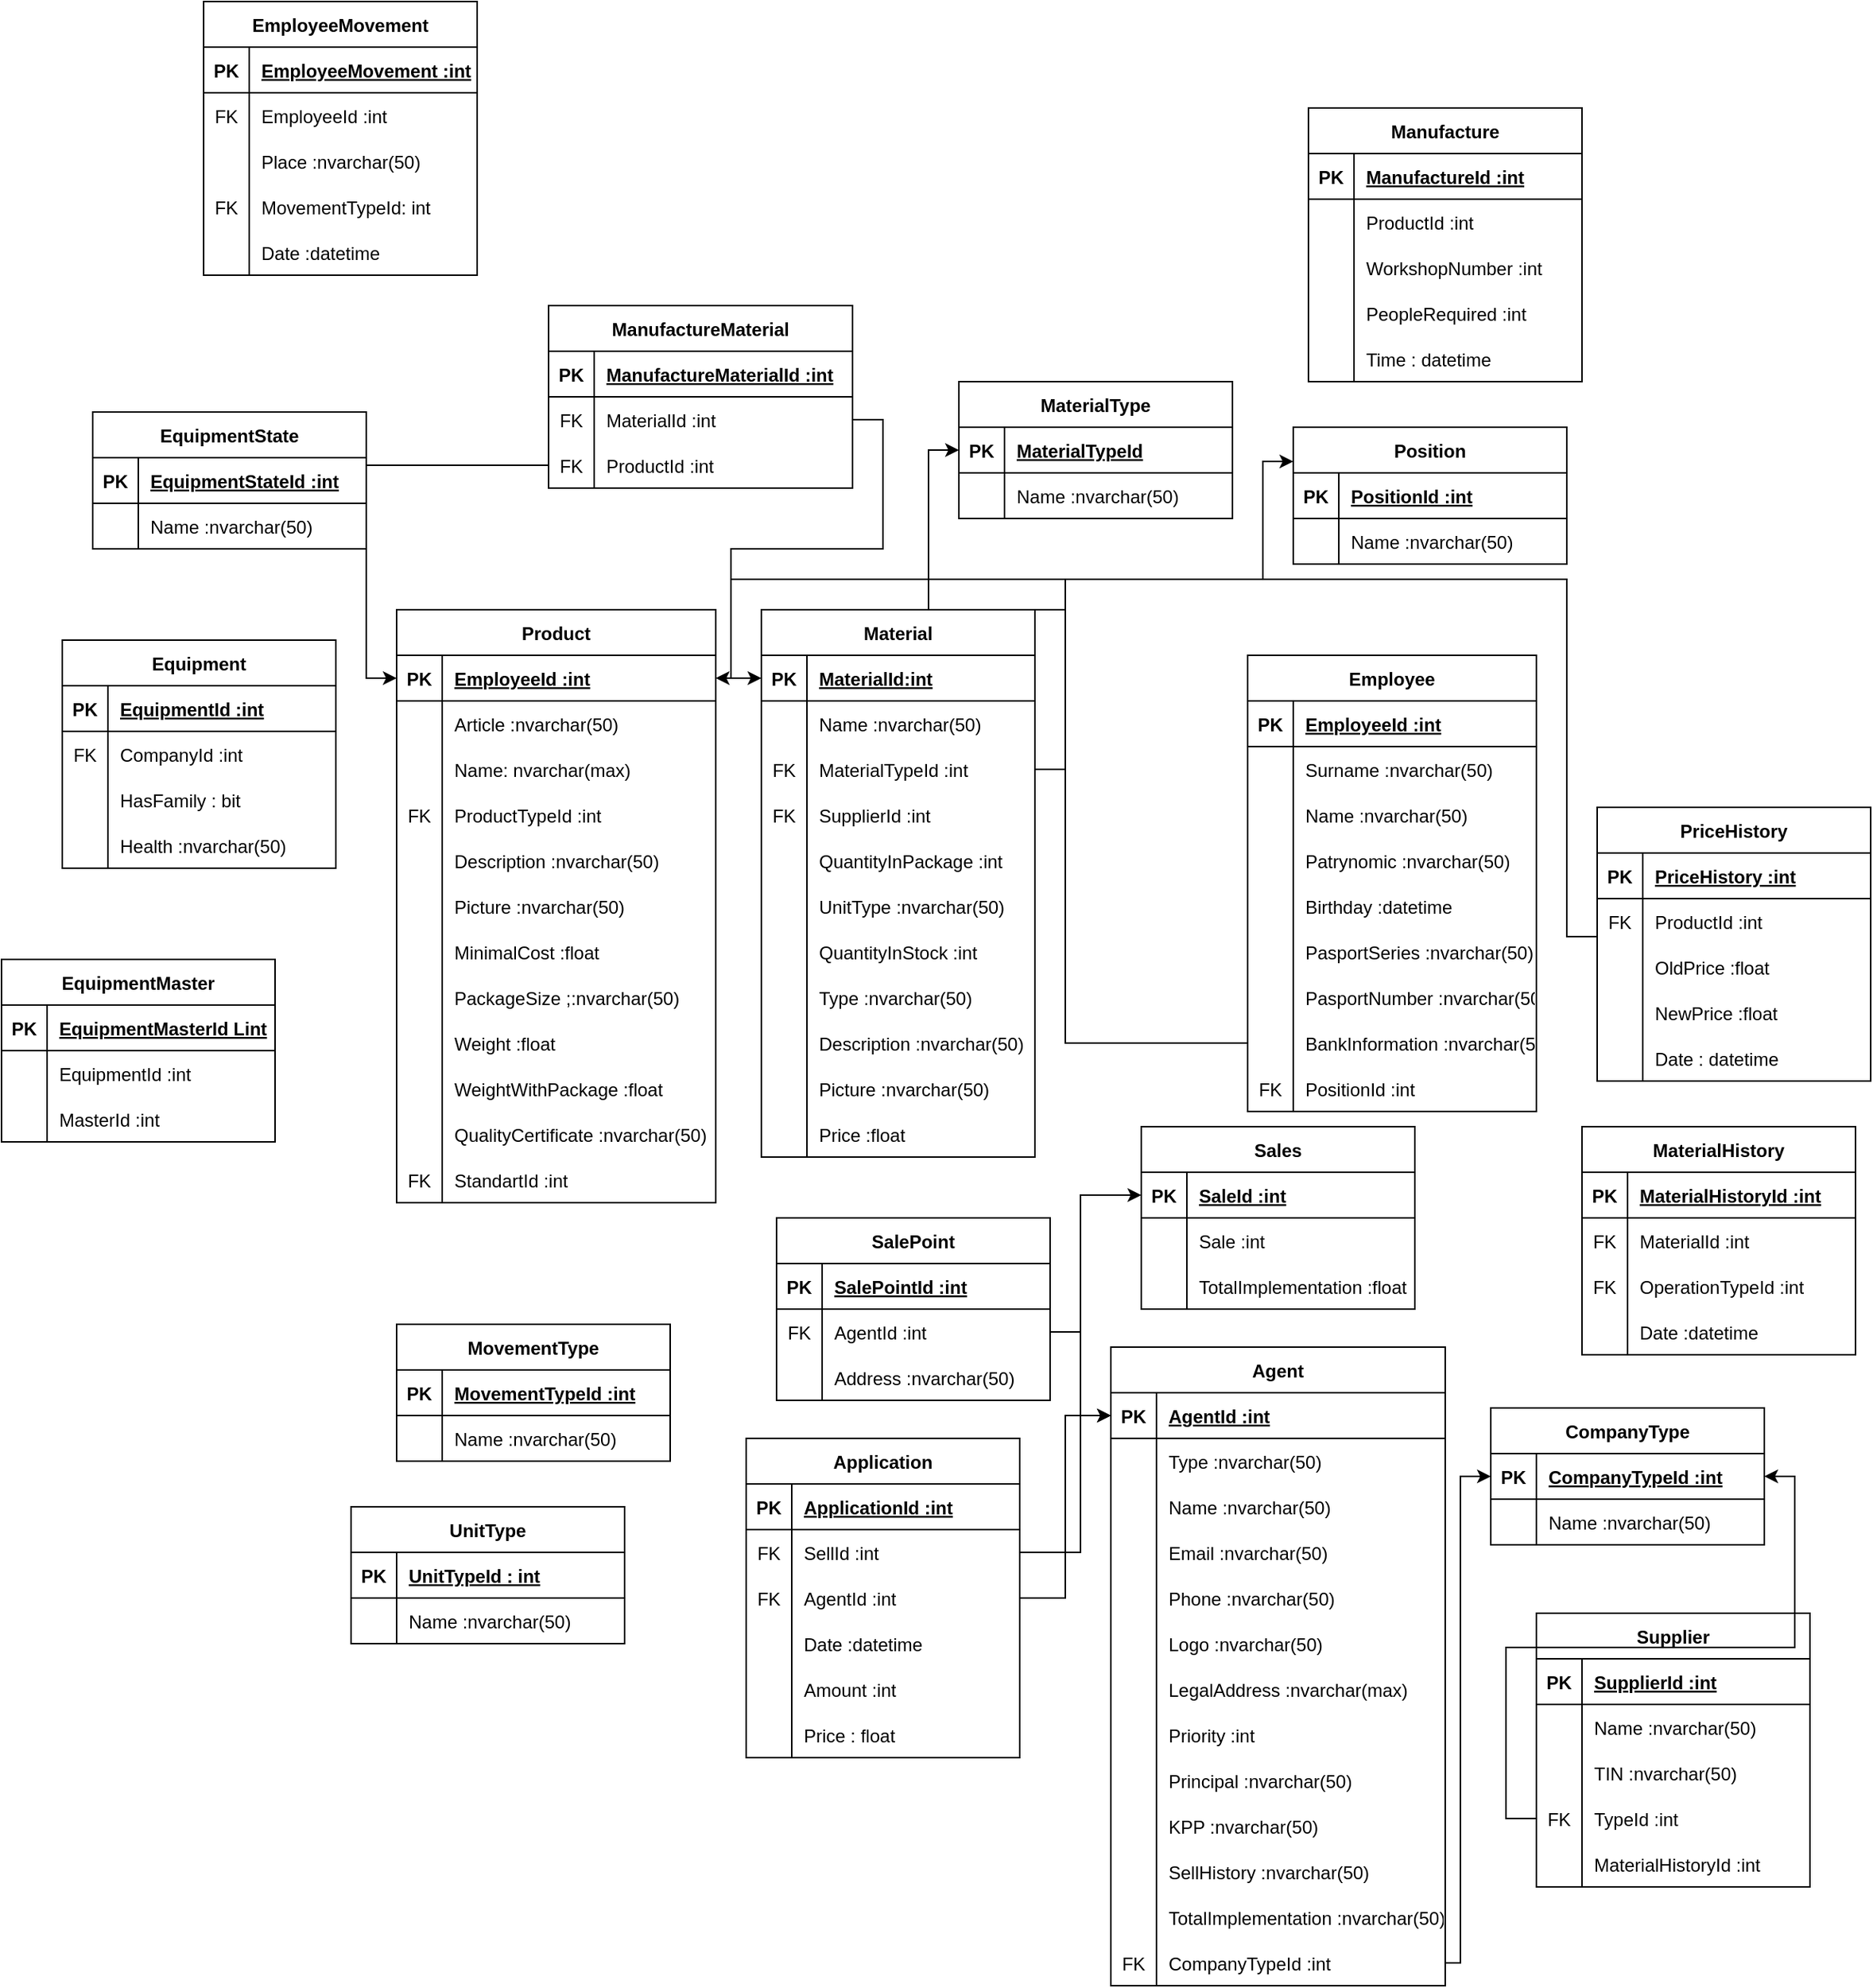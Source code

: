 <mxfile version="21.2.3" type="device">
  <diagram id="4T_Ae7_wAWwRMSGpd4SN" name="Страница 1">
    <mxGraphModel dx="3390" dy="2130" grid="1" gridSize="10" guides="1" tooltips="1" connect="1" arrows="1" fold="1" page="1" pageScale="1" pageWidth="827" pageHeight="1169" math="0" shadow="0">
      <root>
        <mxCell id="0" />
        <mxCell id="1" parent="0" />
        <mxCell id="NiF-CXyn3T055nZOzA4W-7" value="Agent" style="shape=table;startSize=30;container=1;collapsible=1;childLayout=tableLayout;fixedRows=1;rowLines=0;fontStyle=1;align=center;resizeLast=1;" parent="1" vertex="1">
          <mxGeometry x="-230" y="825" width="220" height="420" as="geometry" />
        </mxCell>
        <mxCell id="NiF-CXyn3T055nZOzA4W-8" value="" style="shape=tableRow;horizontal=0;startSize=0;swimlaneHead=0;swimlaneBody=0;fillColor=none;collapsible=0;dropTarget=0;points=[[0,0.5],[1,0.5]];portConstraint=eastwest;top=0;left=0;right=0;bottom=1;" parent="NiF-CXyn3T055nZOzA4W-7" vertex="1">
          <mxGeometry y="30" width="220" height="30" as="geometry" />
        </mxCell>
        <mxCell id="NiF-CXyn3T055nZOzA4W-9" value="PK" style="shape=partialRectangle;connectable=0;fillColor=none;top=0;left=0;bottom=0;right=0;fontStyle=1;overflow=hidden;" parent="NiF-CXyn3T055nZOzA4W-8" vertex="1">
          <mxGeometry width="30" height="30" as="geometry">
            <mxRectangle width="30" height="30" as="alternateBounds" />
          </mxGeometry>
        </mxCell>
        <mxCell id="NiF-CXyn3T055nZOzA4W-10" value="AgentId :int" style="shape=partialRectangle;connectable=0;fillColor=none;top=0;left=0;bottom=0;right=0;align=left;spacingLeft=6;fontStyle=5;overflow=hidden;" parent="NiF-CXyn3T055nZOzA4W-8" vertex="1">
          <mxGeometry x="30" width="190" height="30" as="geometry">
            <mxRectangle width="190" height="30" as="alternateBounds" />
          </mxGeometry>
        </mxCell>
        <mxCell id="NiF-CXyn3T055nZOzA4W-11" value="" style="shape=tableRow;horizontal=0;startSize=0;swimlaneHead=0;swimlaneBody=0;fillColor=none;collapsible=0;dropTarget=0;points=[[0,0.5],[1,0.5]];portConstraint=eastwest;top=0;left=0;right=0;bottom=0;" parent="NiF-CXyn3T055nZOzA4W-7" vertex="1">
          <mxGeometry y="60" width="220" height="30" as="geometry" />
        </mxCell>
        <mxCell id="NiF-CXyn3T055nZOzA4W-12" value="" style="shape=partialRectangle;connectable=0;fillColor=none;top=0;left=0;bottom=0;right=0;editable=1;overflow=hidden;" parent="NiF-CXyn3T055nZOzA4W-11" vertex="1">
          <mxGeometry width="30" height="30" as="geometry">
            <mxRectangle width="30" height="30" as="alternateBounds" />
          </mxGeometry>
        </mxCell>
        <mxCell id="NiF-CXyn3T055nZOzA4W-13" value="Type :nvarchar(50)" style="shape=partialRectangle;connectable=0;fillColor=none;top=0;left=0;bottom=0;right=0;align=left;spacingLeft=6;overflow=hidden;" parent="NiF-CXyn3T055nZOzA4W-11" vertex="1">
          <mxGeometry x="30" width="190" height="30" as="geometry">
            <mxRectangle width="190" height="30" as="alternateBounds" />
          </mxGeometry>
        </mxCell>
        <mxCell id="NiF-CXyn3T055nZOzA4W-14" value="" style="shape=tableRow;horizontal=0;startSize=0;swimlaneHead=0;swimlaneBody=0;fillColor=none;collapsible=0;dropTarget=0;points=[[0,0.5],[1,0.5]];portConstraint=eastwest;top=0;left=0;right=0;bottom=0;" parent="NiF-CXyn3T055nZOzA4W-7" vertex="1">
          <mxGeometry y="90" width="220" height="30" as="geometry" />
        </mxCell>
        <mxCell id="NiF-CXyn3T055nZOzA4W-15" value="" style="shape=partialRectangle;connectable=0;fillColor=none;top=0;left=0;bottom=0;right=0;editable=1;overflow=hidden;" parent="NiF-CXyn3T055nZOzA4W-14" vertex="1">
          <mxGeometry width="30" height="30" as="geometry">
            <mxRectangle width="30" height="30" as="alternateBounds" />
          </mxGeometry>
        </mxCell>
        <mxCell id="NiF-CXyn3T055nZOzA4W-16" value="Name :nvarchar(50)" style="shape=partialRectangle;connectable=0;fillColor=none;top=0;left=0;bottom=0;right=0;align=left;spacingLeft=6;overflow=hidden;" parent="NiF-CXyn3T055nZOzA4W-14" vertex="1">
          <mxGeometry x="30" width="190" height="30" as="geometry">
            <mxRectangle width="190" height="30" as="alternateBounds" />
          </mxGeometry>
        </mxCell>
        <mxCell id="NiF-CXyn3T055nZOzA4W-17" value="" style="shape=tableRow;horizontal=0;startSize=0;swimlaneHead=0;swimlaneBody=0;fillColor=none;collapsible=0;dropTarget=0;points=[[0,0.5],[1,0.5]];portConstraint=eastwest;top=0;left=0;right=0;bottom=0;" parent="NiF-CXyn3T055nZOzA4W-7" vertex="1">
          <mxGeometry y="120" width="220" height="30" as="geometry" />
        </mxCell>
        <mxCell id="NiF-CXyn3T055nZOzA4W-18" value="" style="shape=partialRectangle;connectable=0;fillColor=none;top=0;left=0;bottom=0;right=0;editable=1;overflow=hidden;" parent="NiF-CXyn3T055nZOzA4W-17" vertex="1">
          <mxGeometry width="30" height="30" as="geometry">
            <mxRectangle width="30" height="30" as="alternateBounds" />
          </mxGeometry>
        </mxCell>
        <mxCell id="NiF-CXyn3T055nZOzA4W-19" value="Email :nvarchar(50)" style="shape=partialRectangle;connectable=0;fillColor=none;top=0;left=0;bottom=0;right=0;align=left;spacingLeft=6;overflow=hidden;" parent="NiF-CXyn3T055nZOzA4W-17" vertex="1">
          <mxGeometry x="30" width="190" height="30" as="geometry">
            <mxRectangle width="190" height="30" as="alternateBounds" />
          </mxGeometry>
        </mxCell>
        <mxCell id="NiF-CXyn3T055nZOzA4W-20" value="" style="shape=tableRow;horizontal=0;startSize=0;swimlaneHead=0;swimlaneBody=0;fillColor=none;collapsible=0;dropTarget=0;points=[[0,0.5],[1,0.5]];portConstraint=eastwest;top=0;left=0;right=0;bottom=0;" parent="NiF-CXyn3T055nZOzA4W-7" vertex="1">
          <mxGeometry y="150" width="220" height="30" as="geometry" />
        </mxCell>
        <mxCell id="NiF-CXyn3T055nZOzA4W-21" value="" style="shape=partialRectangle;connectable=0;fillColor=none;top=0;left=0;bottom=0;right=0;editable=1;overflow=hidden;" parent="NiF-CXyn3T055nZOzA4W-20" vertex="1">
          <mxGeometry width="30" height="30" as="geometry">
            <mxRectangle width="30" height="30" as="alternateBounds" />
          </mxGeometry>
        </mxCell>
        <mxCell id="NiF-CXyn3T055nZOzA4W-22" value="Phone :nvarchar(50)" style="shape=partialRectangle;connectable=0;fillColor=none;top=0;left=0;bottom=0;right=0;align=left;spacingLeft=6;overflow=hidden;" parent="NiF-CXyn3T055nZOzA4W-20" vertex="1">
          <mxGeometry x="30" width="190" height="30" as="geometry">
            <mxRectangle width="190" height="30" as="alternateBounds" />
          </mxGeometry>
        </mxCell>
        <mxCell id="NiF-CXyn3T055nZOzA4W-23" value="" style="shape=tableRow;horizontal=0;startSize=0;swimlaneHead=0;swimlaneBody=0;fillColor=none;collapsible=0;dropTarget=0;points=[[0,0.5],[1,0.5]];portConstraint=eastwest;top=0;left=0;right=0;bottom=0;" parent="NiF-CXyn3T055nZOzA4W-7" vertex="1">
          <mxGeometry y="180" width="220" height="30" as="geometry" />
        </mxCell>
        <mxCell id="NiF-CXyn3T055nZOzA4W-24" value="" style="shape=partialRectangle;connectable=0;fillColor=none;top=0;left=0;bottom=0;right=0;editable=1;overflow=hidden;" parent="NiF-CXyn3T055nZOzA4W-23" vertex="1">
          <mxGeometry width="30" height="30" as="geometry">
            <mxRectangle width="30" height="30" as="alternateBounds" />
          </mxGeometry>
        </mxCell>
        <mxCell id="NiF-CXyn3T055nZOzA4W-25" value="Logo :nvarchar(50)" style="shape=partialRectangle;connectable=0;fillColor=none;top=0;left=0;bottom=0;right=0;align=left;spacingLeft=6;overflow=hidden;" parent="NiF-CXyn3T055nZOzA4W-23" vertex="1">
          <mxGeometry x="30" width="190" height="30" as="geometry">
            <mxRectangle width="190" height="30" as="alternateBounds" />
          </mxGeometry>
        </mxCell>
        <mxCell id="NiF-CXyn3T055nZOzA4W-26" value="" style="shape=tableRow;horizontal=0;startSize=0;swimlaneHead=0;swimlaneBody=0;fillColor=none;collapsible=0;dropTarget=0;points=[[0,0.5],[1,0.5]];portConstraint=eastwest;top=0;left=0;right=0;bottom=0;" parent="NiF-CXyn3T055nZOzA4W-7" vertex="1">
          <mxGeometry y="210" width="220" height="30" as="geometry" />
        </mxCell>
        <mxCell id="NiF-CXyn3T055nZOzA4W-27" value="" style="shape=partialRectangle;connectable=0;fillColor=none;top=0;left=0;bottom=0;right=0;editable=1;overflow=hidden;" parent="NiF-CXyn3T055nZOzA4W-26" vertex="1">
          <mxGeometry width="30" height="30" as="geometry">
            <mxRectangle width="30" height="30" as="alternateBounds" />
          </mxGeometry>
        </mxCell>
        <mxCell id="NiF-CXyn3T055nZOzA4W-28" value="LegalAddress :nvarchar(max)" style="shape=partialRectangle;connectable=0;fillColor=none;top=0;left=0;bottom=0;right=0;align=left;spacingLeft=6;overflow=hidden;" parent="NiF-CXyn3T055nZOzA4W-26" vertex="1">
          <mxGeometry x="30" width="190" height="30" as="geometry">
            <mxRectangle width="190" height="30" as="alternateBounds" />
          </mxGeometry>
        </mxCell>
        <mxCell id="NiF-CXyn3T055nZOzA4W-51" value="" style="shape=tableRow;horizontal=0;startSize=0;swimlaneHead=0;swimlaneBody=0;fillColor=none;collapsible=0;dropTarget=0;points=[[0,0.5],[1,0.5]];portConstraint=eastwest;top=0;left=0;right=0;bottom=0;" parent="NiF-CXyn3T055nZOzA4W-7" vertex="1">
          <mxGeometry y="240" width="220" height="30" as="geometry" />
        </mxCell>
        <mxCell id="NiF-CXyn3T055nZOzA4W-52" value="" style="shape=partialRectangle;connectable=0;fillColor=none;top=0;left=0;bottom=0;right=0;editable=1;overflow=hidden;" parent="NiF-CXyn3T055nZOzA4W-51" vertex="1">
          <mxGeometry width="30" height="30" as="geometry">
            <mxRectangle width="30" height="30" as="alternateBounds" />
          </mxGeometry>
        </mxCell>
        <mxCell id="NiF-CXyn3T055nZOzA4W-53" value="Priority :int" style="shape=partialRectangle;connectable=0;fillColor=none;top=0;left=0;bottom=0;right=0;align=left;spacingLeft=6;overflow=hidden;" parent="NiF-CXyn3T055nZOzA4W-51" vertex="1">
          <mxGeometry x="30" width="190" height="30" as="geometry">
            <mxRectangle width="190" height="30" as="alternateBounds" />
          </mxGeometry>
        </mxCell>
        <mxCell id="NiF-CXyn3T055nZOzA4W-54" value="" style="shape=tableRow;horizontal=0;startSize=0;swimlaneHead=0;swimlaneBody=0;fillColor=none;collapsible=0;dropTarget=0;points=[[0,0.5],[1,0.5]];portConstraint=eastwest;top=0;left=0;right=0;bottom=0;" parent="NiF-CXyn3T055nZOzA4W-7" vertex="1">
          <mxGeometry y="270" width="220" height="30" as="geometry" />
        </mxCell>
        <mxCell id="NiF-CXyn3T055nZOzA4W-55" value="" style="shape=partialRectangle;connectable=0;fillColor=none;top=0;left=0;bottom=0;right=0;editable=1;overflow=hidden;" parent="NiF-CXyn3T055nZOzA4W-54" vertex="1">
          <mxGeometry width="30" height="30" as="geometry">
            <mxRectangle width="30" height="30" as="alternateBounds" />
          </mxGeometry>
        </mxCell>
        <mxCell id="NiF-CXyn3T055nZOzA4W-56" value="Principal :nvarchar(50)" style="shape=partialRectangle;connectable=0;fillColor=none;top=0;left=0;bottom=0;right=0;align=left;spacingLeft=6;overflow=hidden;" parent="NiF-CXyn3T055nZOzA4W-54" vertex="1">
          <mxGeometry x="30" width="190" height="30" as="geometry">
            <mxRectangle width="190" height="30" as="alternateBounds" />
          </mxGeometry>
        </mxCell>
        <mxCell id="NiF-CXyn3T055nZOzA4W-57" value="" style="shape=tableRow;horizontal=0;startSize=0;swimlaneHead=0;swimlaneBody=0;fillColor=none;collapsible=0;dropTarget=0;points=[[0,0.5],[1,0.5]];portConstraint=eastwest;top=0;left=0;right=0;bottom=0;" parent="NiF-CXyn3T055nZOzA4W-7" vertex="1">
          <mxGeometry y="300" width="220" height="30" as="geometry" />
        </mxCell>
        <mxCell id="NiF-CXyn3T055nZOzA4W-58" value="" style="shape=partialRectangle;connectable=0;fillColor=none;top=0;left=0;bottom=0;right=0;editable=1;overflow=hidden;" parent="NiF-CXyn3T055nZOzA4W-57" vertex="1">
          <mxGeometry width="30" height="30" as="geometry">
            <mxRectangle width="30" height="30" as="alternateBounds" />
          </mxGeometry>
        </mxCell>
        <mxCell id="NiF-CXyn3T055nZOzA4W-59" value="KPP :nvarchar(50)" style="shape=partialRectangle;connectable=0;fillColor=none;top=0;left=0;bottom=0;right=0;align=left;spacingLeft=6;overflow=hidden;" parent="NiF-CXyn3T055nZOzA4W-57" vertex="1">
          <mxGeometry x="30" width="190" height="30" as="geometry">
            <mxRectangle width="190" height="30" as="alternateBounds" />
          </mxGeometry>
        </mxCell>
        <mxCell id="NiF-CXyn3T055nZOzA4W-60" value="" style="shape=tableRow;horizontal=0;startSize=0;swimlaneHead=0;swimlaneBody=0;fillColor=none;collapsible=0;dropTarget=0;points=[[0,0.5],[1,0.5]];portConstraint=eastwest;top=0;left=0;right=0;bottom=0;" parent="NiF-CXyn3T055nZOzA4W-7" vertex="1">
          <mxGeometry y="330" width="220" height="30" as="geometry" />
        </mxCell>
        <mxCell id="NiF-CXyn3T055nZOzA4W-61" value="" style="shape=partialRectangle;connectable=0;fillColor=none;top=0;left=0;bottom=0;right=0;editable=1;overflow=hidden;" parent="NiF-CXyn3T055nZOzA4W-60" vertex="1">
          <mxGeometry width="30" height="30" as="geometry">
            <mxRectangle width="30" height="30" as="alternateBounds" />
          </mxGeometry>
        </mxCell>
        <mxCell id="NiF-CXyn3T055nZOzA4W-62" value="SellHistory :nvarchar(50)" style="shape=partialRectangle;connectable=0;fillColor=none;top=0;left=0;bottom=0;right=0;align=left;spacingLeft=6;overflow=hidden;" parent="NiF-CXyn3T055nZOzA4W-60" vertex="1">
          <mxGeometry x="30" width="190" height="30" as="geometry">
            <mxRectangle width="190" height="30" as="alternateBounds" />
          </mxGeometry>
        </mxCell>
        <mxCell id="NiF-CXyn3T055nZOzA4W-63" value="" style="shape=tableRow;horizontal=0;startSize=0;swimlaneHead=0;swimlaneBody=0;fillColor=none;collapsible=0;dropTarget=0;points=[[0,0.5],[1,0.5]];portConstraint=eastwest;top=0;left=0;right=0;bottom=0;" parent="NiF-CXyn3T055nZOzA4W-7" vertex="1">
          <mxGeometry y="360" width="220" height="30" as="geometry" />
        </mxCell>
        <mxCell id="NiF-CXyn3T055nZOzA4W-64" value="" style="shape=partialRectangle;connectable=0;fillColor=none;top=0;left=0;bottom=0;right=0;editable=1;overflow=hidden;" parent="NiF-CXyn3T055nZOzA4W-63" vertex="1">
          <mxGeometry width="30" height="30" as="geometry">
            <mxRectangle width="30" height="30" as="alternateBounds" />
          </mxGeometry>
        </mxCell>
        <mxCell id="NiF-CXyn3T055nZOzA4W-65" value="TotalImplementation :nvarchar(50)" style="shape=partialRectangle;connectable=0;fillColor=none;top=0;left=0;bottom=0;right=0;align=left;spacingLeft=6;overflow=hidden;" parent="NiF-CXyn3T055nZOzA4W-63" vertex="1">
          <mxGeometry x="30" width="190" height="30" as="geometry">
            <mxRectangle width="190" height="30" as="alternateBounds" />
          </mxGeometry>
        </mxCell>
        <mxCell id="NiF-CXyn3T055nZOzA4W-66" value="" style="shape=tableRow;horizontal=0;startSize=0;swimlaneHead=0;swimlaneBody=0;fillColor=none;collapsible=0;dropTarget=0;points=[[0,0.5],[1,0.5]];portConstraint=eastwest;top=0;left=0;right=0;bottom=0;" parent="NiF-CXyn3T055nZOzA4W-7" vertex="1">
          <mxGeometry y="390" width="220" height="30" as="geometry" />
        </mxCell>
        <mxCell id="NiF-CXyn3T055nZOzA4W-67" value="FK" style="shape=partialRectangle;connectable=0;fillColor=none;top=0;left=0;bottom=0;right=0;editable=1;overflow=hidden;" parent="NiF-CXyn3T055nZOzA4W-66" vertex="1">
          <mxGeometry width="30" height="30" as="geometry">
            <mxRectangle width="30" height="30" as="alternateBounds" />
          </mxGeometry>
        </mxCell>
        <mxCell id="NiF-CXyn3T055nZOzA4W-68" value="CompanyTypeId :int" style="shape=partialRectangle;connectable=0;fillColor=none;top=0;left=0;bottom=0;right=0;align=left;spacingLeft=6;overflow=hidden;" parent="NiF-CXyn3T055nZOzA4W-66" vertex="1">
          <mxGeometry x="30" width="190" height="30" as="geometry">
            <mxRectangle width="190" height="30" as="alternateBounds" />
          </mxGeometry>
        </mxCell>
        <mxCell id="NiF-CXyn3T055nZOzA4W-69" value="Sales" style="shape=table;startSize=30;container=1;collapsible=1;childLayout=tableLayout;fixedRows=1;rowLines=0;fontStyle=1;align=center;resizeLast=1;" parent="1" vertex="1">
          <mxGeometry x="-210" y="680" width="180" height="120" as="geometry" />
        </mxCell>
        <mxCell id="NiF-CXyn3T055nZOzA4W-70" value="" style="shape=tableRow;horizontal=0;startSize=0;swimlaneHead=0;swimlaneBody=0;fillColor=none;collapsible=0;dropTarget=0;points=[[0,0.5],[1,0.5]];portConstraint=eastwest;top=0;left=0;right=0;bottom=1;" parent="NiF-CXyn3T055nZOzA4W-69" vertex="1">
          <mxGeometry y="30" width="180" height="30" as="geometry" />
        </mxCell>
        <mxCell id="NiF-CXyn3T055nZOzA4W-71" value="PK" style="shape=partialRectangle;connectable=0;fillColor=none;top=0;left=0;bottom=0;right=0;fontStyle=1;overflow=hidden;" parent="NiF-CXyn3T055nZOzA4W-70" vertex="1">
          <mxGeometry width="30" height="30" as="geometry">
            <mxRectangle width="30" height="30" as="alternateBounds" />
          </mxGeometry>
        </mxCell>
        <mxCell id="NiF-CXyn3T055nZOzA4W-72" value="SaleId :int" style="shape=partialRectangle;connectable=0;fillColor=none;top=0;left=0;bottom=0;right=0;align=left;spacingLeft=6;fontStyle=5;overflow=hidden;" parent="NiF-CXyn3T055nZOzA4W-70" vertex="1">
          <mxGeometry x="30" width="150" height="30" as="geometry">
            <mxRectangle width="150" height="30" as="alternateBounds" />
          </mxGeometry>
        </mxCell>
        <mxCell id="NiF-CXyn3T055nZOzA4W-73" value="" style="shape=tableRow;horizontal=0;startSize=0;swimlaneHead=0;swimlaneBody=0;fillColor=none;collapsible=0;dropTarget=0;points=[[0,0.5],[1,0.5]];portConstraint=eastwest;top=0;left=0;right=0;bottom=0;" parent="NiF-CXyn3T055nZOzA4W-69" vertex="1">
          <mxGeometry y="60" width="180" height="30" as="geometry" />
        </mxCell>
        <mxCell id="NiF-CXyn3T055nZOzA4W-74" value="" style="shape=partialRectangle;connectable=0;fillColor=none;top=0;left=0;bottom=0;right=0;editable=1;overflow=hidden;" parent="NiF-CXyn3T055nZOzA4W-73" vertex="1">
          <mxGeometry width="30" height="30" as="geometry">
            <mxRectangle width="30" height="30" as="alternateBounds" />
          </mxGeometry>
        </mxCell>
        <mxCell id="NiF-CXyn3T055nZOzA4W-75" value="Sale :int" style="shape=partialRectangle;connectable=0;fillColor=none;top=0;left=0;bottom=0;right=0;align=left;spacingLeft=6;overflow=hidden;" parent="NiF-CXyn3T055nZOzA4W-73" vertex="1">
          <mxGeometry x="30" width="150" height="30" as="geometry">
            <mxRectangle width="150" height="30" as="alternateBounds" />
          </mxGeometry>
        </mxCell>
        <mxCell id="NiF-CXyn3T055nZOzA4W-76" value="" style="shape=tableRow;horizontal=0;startSize=0;swimlaneHead=0;swimlaneBody=0;fillColor=none;collapsible=0;dropTarget=0;points=[[0,0.5],[1,0.5]];portConstraint=eastwest;top=0;left=0;right=0;bottom=0;" parent="NiF-CXyn3T055nZOzA4W-69" vertex="1">
          <mxGeometry y="90" width="180" height="30" as="geometry" />
        </mxCell>
        <mxCell id="NiF-CXyn3T055nZOzA4W-77" value="" style="shape=partialRectangle;connectable=0;fillColor=none;top=0;left=0;bottom=0;right=0;editable=1;overflow=hidden;" parent="NiF-CXyn3T055nZOzA4W-76" vertex="1">
          <mxGeometry width="30" height="30" as="geometry">
            <mxRectangle width="30" height="30" as="alternateBounds" />
          </mxGeometry>
        </mxCell>
        <mxCell id="NiF-CXyn3T055nZOzA4W-78" value="TotalImplementation :float" style="shape=partialRectangle;connectable=0;fillColor=none;top=0;left=0;bottom=0;right=0;align=left;spacingLeft=6;overflow=hidden;" parent="NiF-CXyn3T055nZOzA4W-76" vertex="1">
          <mxGeometry x="30" width="150" height="30" as="geometry">
            <mxRectangle width="150" height="30" as="alternateBounds" />
          </mxGeometry>
        </mxCell>
        <mxCell id="NiF-CXyn3T055nZOzA4W-109" value="SalePoint" style="shape=table;startSize=30;container=1;collapsible=1;childLayout=tableLayout;fixedRows=1;rowLines=0;fontStyle=1;align=center;resizeLast=1;" parent="1" vertex="1">
          <mxGeometry x="-450" y="740" width="180" height="120" as="geometry" />
        </mxCell>
        <mxCell id="NiF-CXyn3T055nZOzA4W-110" value="" style="shape=tableRow;horizontal=0;startSize=0;swimlaneHead=0;swimlaneBody=0;fillColor=none;collapsible=0;dropTarget=0;points=[[0,0.5],[1,0.5]];portConstraint=eastwest;top=0;left=0;right=0;bottom=1;" parent="NiF-CXyn3T055nZOzA4W-109" vertex="1">
          <mxGeometry y="30" width="180" height="30" as="geometry" />
        </mxCell>
        <mxCell id="NiF-CXyn3T055nZOzA4W-111" value="PK" style="shape=partialRectangle;connectable=0;fillColor=none;top=0;left=0;bottom=0;right=0;fontStyle=1;overflow=hidden;" parent="NiF-CXyn3T055nZOzA4W-110" vertex="1">
          <mxGeometry width="30" height="30" as="geometry">
            <mxRectangle width="30" height="30" as="alternateBounds" />
          </mxGeometry>
        </mxCell>
        <mxCell id="NiF-CXyn3T055nZOzA4W-112" value="SalePointId :int" style="shape=partialRectangle;connectable=0;fillColor=none;top=0;left=0;bottom=0;right=0;align=left;spacingLeft=6;fontStyle=5;overflow=hidden;" parent="NiF-CXyn3T055nZOzA4W-110" vertex="1">
          <mxGeometry x="30" width="150" height="30" as="geometry">
            <mxRectangle width="150" height="30" as="alternateBounds" />
          </mxGeometry>
        </mxCell>
        <mxCell id="NiF-CXyn3T055nZOzA4W-113" value="" style="shape=tableRow;horizontal=0;startSize=0;swimlaneHead=0;swimlaneBody=0;fillColor=none;collapsible=0;dropTarget=0;points=[[0,0.5],[1,0.5]];portConstraint=eastwest;top=0;left=0;right=0;bottom=0;" parent="NiF-CXyn3T055nZOzA4W-109" vertex="1">
          <mxGeometry y="60" width="180" height="30" as="geometry" />
        </mxCell>
        <mxCell id="NiF-CXyn3T055nZOzA4W-114" value="FK" style="shape=partialRectangle;connectable=0;fillColor=none;top=0;left=0;bottom=0;right=0;editable=1;overflow=hidden;" parent="NiF-CXyn3T055nZOzA4W-113" vertex="1">
          <mxGeometry width="30" height="30" as="geometry">
            <mxRectangle width="30" height="30" as="alternateBounds" />
          </mxGeometry>
        </mxCell>
        <mxCell id="NiF-CXyn3T055nZOzA4W-115" value="AgentId :int" style="shape=partialRectangle;connectable=0;fillColor=none;top=0;left=0;bottom=0;right=0;align=left;spacingLeft=6;overflow=hidden;" parent="NiF-CXyn3T055nZOzA4W-113" vertex="1">
          <mxGeometry x="30" width="150" height="30" as="geometry">
            <mxRectangle width="150" height="30" as="alternateBounds" />
          </mxGeometry>
        </mxCell>
        <mxCell id="NiF-CXyn3T055nZOzA4W-116" value="" style="shape=tableRow;horizontal=0;startSize=0;swimlaneHead=0;swimlaneBody=0;fillColor=none;collapsible=0;dropTarget=0;points=[[0,0.5],[1,0.5]];portConstraint=eastwest;top=0;left=0;right=0;bottom=0;" parent="NiF-CXyn3T055nZOzA4W-109" vertex="1">
          <mxGeometry y="90" width="180" height="30" as="geometry" />
        </mxCell>
        <mxCell id="NiF-CXyn3T055nZOzA4W-117" value="" style="shape=partialRectangle;connectable=0;fillColor=none;top=0;left=0;bottom=0;right=0;editable=1;overflow=hidden;" parent="NiF-CXyn3T055nZOzA4W-116" vertex="1">
          <mxGeometry width="30" height="30" as="geometry">
            <mxRectangle width="30" height="30" as="alternateBounds" />
          </mxGeometry>
        </mxCell>
        <mxCell id="NiF-CXyn3T055nZOzA4W-118" value="Address :nvarchar(50)" style="shape=partialRectangle;connectable=0;fillColor=none;top=0;left=0;bottom=0;right=0;align=left;spacingLeft=6;overflow=hidden;" parent="NiF-CXyn3T055nZOzA4W-116" vertex="1">
          <mxGeometry x="30" width="150" height="30" as="geometry">
            <mxRectangle width="150" height="30" as="alternateBounds" />
          </mxGeometry>
        </mxCell>
        <mxCell id="NiF-CXyn3T055nZOzA4W-119" value="Manufacture" style="shape=table;startSize=30;container=1;collapsible=1;childLayout=tableLayout;fixedRows=1;rowLines=0;fontStyle=1;align=center;resizeLast=1;" parent="1" vertex="1">
          <mxGeometry x="-100" y="10" width="180" height="180" as="geometry" />
        </mxCell>
        <mxCell id="NiF-CXyn3T055nZOzA4W-120" value="" style="shape=tableRow;horizontal=0;startSize=0;swimlaneHead=0;swimlaneBody=0;fillColor=none;collapsible=0;dropTarget=0;points=[[0,0.5],[1,0.5]];portConstraint=eastwest;top=0;left=0;right=0;bottom=1;" parent="NiF-CXyn3T055nZOzA4W-119" vertex="1">
          <mxGeometry y="30" width="180" height="30" as="geometry" />
        </mxCell>
        <mxCell id="NiF-CXyn3T055nZOzA4W-121" value="PK" style="shape=partialRectangle;connectable=0;fillColor=none;top=0;left=0;bottom=0;right=0;fontStyle=1;overflow=hidden;" parent="NiF-CXyn3T055nZOzA4W-120" vertex="1">
          <mxGeometry width="30" height="30" as="geometry">
            <mxRectangle width="30" height="30" as="alternateBounds" />
          </mxGeometry>
        </mxCell>
        <mxCell id="NiF-CXyn3T055nZOzA4W-122" value="ManufactureId :int" style="shape=partialRectangle;connectable=0;fillColor=none;top=0;left=0;bottom=0;right=0;align=left;spacingLeft=6;fontStyle=5;overflow=hidden;" parent="NiF-CXyn3T055nZOzA4W-120" vertex="1">
          <mxGeometry x="30" width="150" height="30" as="geometry">
            <mxRectangle width="150" height="30" as="alternateBounds" />
          </mxGeometry>
        </mxCell>
        <mxCell id="NiF-CXyn3T055nZOzA4W-123" value="" style="shape=tableRow;horizontal=0;startSize=0;swimlaneHead=0;swimlaneBody=0;fillColor=none;collapsible=0;dropTarget=0;points=[[0,0.5],[1,0.5]];portConstraint=eastwest;top=0;left=0;right=0;bottom=0;" parent="NiF-CXyn3T055nZOzA4W-119" vertex="1">
          <mxGeometry y="60" width="180" height="30" as="geometry" />
        </mxCell>
        <mxCell id="NiF-CXyn3T055nZOzA4W-124" value="" style="shape=partialRectangle;connectable=0;fillColor=none;top=0;left=0;bottom=0;right=0;editable=1;overflow=hidden;" parent="NiF-CXyn3T055nZOzA4W-123" vertex="1">
          <mxGeometry width="30" height="30" as="geometry">
            <mxRectangle width="30" height="30" as="alternateBounds" />
          </mxGeometry>
        </mxCell>
        <mxCell id="NiF-CXyn3T055nZOzA4W-125" value="ProductId :int" style="shape=partialRectangle;connectable=0;fillColor=none;top=0;left=0;bottom=0;right=0;align=left;spacingLeft=6;overflow=hidden;" parent="NiF-CXyn3T055nZOzA4W-123" vertex="1">
          <mxGeometry x="30" width="150" height="30" as="geometry">
            <mxRectangle width="150" height="30" as="alternateBounds" />
          </mxGeometry>
        </mxCell>
        <mxCell id="NiF-CXyn3T055nZOzA4W-126" value="" style="shape=tableRow;horizontal=0;startSize=0;swimlaneHead=0;swimlaneBody=0;fillColor=none;collapsible=0;dropTarget=0;points=[[0,0.5],[1,0.5]];portConstraint=eastwest;top=0;left=0;right=0;bottom=0;" parent="NiF-CXyn3T055nZOzA4W-119" vertex="1">
          <mxGeometry y="90" width="180" height="30" as="geometry" />
        </mxCell>
        <mxCell id="NiF-CXyn3T055nZOzA4W-127" value="" style="shape=partialRectangle;connectable=0;fillColor=none;top=0;left=0;bottom=0;right=0;editable=1;overflow=hidden;" parent="NiF-CXyn3T055nZOzA4W-126" vertex="1">
          <mxGeometry width="30" height="30" as="geometry">
            <mxRectangle width="30" height="30" as="alternateBounds" />
          </mxGeometry>
        </mxCell>
        <mxCell id="NiF-CXyn3T055nZOzA4W-128" value="WorkshopNumber :int" style="shape=partialRectangle;connectable=0;fillColor=none;top=0;left=0;bottom=0;right=0;align=left;spacingLeft=6;overflow=hidden;" parent="NiF-CXyn3T055nZOzA4W-126" vertex="1">
          <mxGeometry x="30" width="150" height="30" as="geometry">
            <mxRectangle width="150" height="30" as="alternateBounds" />
          </mxGeometry>
        </mxCell>
        <mxCell id="NiF-CXyn3T055nZOzA4W-129" value="" style="shape=tableRow;horizontal=0;startSize=0;swimlaneHead=0;swimlaneBody=0;fillColor=none;collapsible=0;dropTarget=0;points=[[0,0.5],[1,0.5]];portConstraint=eastwest;top=0;left=0;right=0;bottom=0;" parent="NiF-CXyn3T055nZOzA4W-119" vertex="1">
          <mxGeometry y="120" width="180" height="30" as="geometry" />
        </mxCell>
        <mxCell id="NiF-CXyn3T055nZOzA4W-130" value="" style="shape=partialRectangle;connectable=0;fillColor=none;top=0;left=0;bottom=0;right=0;editable=1;overflow=hidden;" parent="NiF-CXyn3T055nZOzA4W-129" vertex="1">
          <mxGeometry width="30" height="30" as="geometry">
            <mxRectangle width="30" height="30" as="alternateBounds" />
          </mxGeometry>
        </mxCell>
        <mxCell id="NiF-CXyn3T055nZOzA4W-131" value="PeopleRequired :int" style="shape=partialRectangle;connectable=0;fillColor=none;top=0;left=0;bottom=0;right=0;align=left;spacingLeft=6;overflow=hidden;" parent="NiF-CXyn3T055nZOzA4W-129" vertex="1">
          <mxGeometry x="30" width="150" height="30" as="geometry">
            <mxRectangle width="150" height="30" as="alternateBounds" />
          </mxGeometry>
        </mxCell>
        <mxCell id="NiF-CXyn3T055nZOzA4W-132" value="" style="shape=tableRow;horizontal=0;startSize=0;swimlaneHead=0;swimlaneBody=0;fillColor=none;collapsible=0;dropTarget=0;points=[[0,0.5],[1,0.5]];portConstraint=eastwest;top=0;left=0;right=0;bottom=0;" parent="NiF-CXyn3T055nZOzA4W-119" vertex="1">
          <mxGeometry y="150" width="180" height="30" as="geometry" />
        </mxCell>
        <mxCell id="NiF-CXyn3T055nZOzA4W-133" value="" style="shape=partialRectangle;connectable=0;fillColor=none;top=0;left=0;bottom=0;right=0;editable=1;overflow=hidden;" parent="NiF-CXyn3T055nZOzA4W-132" vertex="1">
          <mxGeometry width="30" height="30" as="geometry">
            <mxRectangle width="30" height="30" as="alternateBounds" />
          </mxGeometry>
        </mxCell>
        <mxCell id="NiF-CXyn3T055nZOzA4W-134" value="Time : datetime" style="shape=partialRectangle;connectable=0;fillColor=none;top=0;left=0;bottom=0;right=0;align=left;spacingLeft=6;overflow=hidden;" parent="NiF-CXyn3T055nZOzA4W-132" vertex="1">
          <mxGeometry x="30" width="150" height="30" as="geometry">
            <mxRectangle width="150" height="30" as="alternateBounds" />
          </mxGeometry>
        </mxCell>
        <mxCell id="NiF-CXyn3T055nZOzA4W-530" style="edgeStyle=orthogonalEdgeStyle;rounded=0;orthogonalLoop=1;jettySize=auto;html=1;entryX=0;entryY=0.5;entryDx=0;entryDy=0;" parent="1" source="NiF-CXyn3T055nZOzA4W-138" target="NiF-CXyn3T055nZOzA4W-8" edge="1">
          <mxGeometry relative="1" as="geometry" />
        </mxCell>
        <mxCell id="NiF-CXyn3T055nZOzA4W-138" value="Application" style="shape=table;startSize=30;container=1;collapsible=1;childLayout=tableLayout;fixedRows=1;rowLines=0;fontStyle=1;align=center;resizeLast=1;" parent="1" vertex="1">
          <mxGeometry x="-470" y="885" width="180" height="210" as="geometry" />
        </mxCell>
        <mxCell id="NiF-CXyn3T055nZOzA4W-139" value="" style="shape=tableRow;horizontal=0;startSize=0;swimlaneHead=0;swimlaneBody=0;fillColor=none;collapsible=0;dropTarget=0;points=[[0,0.5],[1,0.5]];portConstraint=eastwest;top=0;left=0;right=0;bottom=1;" parent="NiF-CXyn3T055nZOzA4W-138" vertex="1">
          <mxGeometry y="30" width="180" height="30" as="geometry" />
        </mxCell>
        <mxCell id="NiF-CXyn3T055nZOzA4W-140" value="PK" style="shape=partialRectangle;connectable=0;fillColor=none;top=0;left=0;bottom=0;right=0;fontStyle=1;overflow=hidden;" parent="NiF-CXyn3T055nZOzA4W-139" vertex="1">
          <mxGeometry width="30" height="30" as="geometry">
            <mxRectangle width="30" height="30" as="alternateBounds" />
          </mxGeometry>
        </mxCell>
        <mxCell id="NiF-CXyn3T055nZOzA4W-141" value="ApplicationId :int" style="shape=partialRectangle;connectable=0;fillColor=none;top=0;left=0;bottom=0;right=0;align=left;spacingLeft=6;fontStyle=5;overflow=hidden;" parent="NiF-CXyn3T055nZOzA4W-139" vertex="1">
          <mxGeometry x="30" width="150" height="30" as="geometry">
            <mxRectangle width="150" height="30" as="alternateBounds" />
          </mxGeometry>
        </mxCell>
        <mxCell id="NiF-CXyn3T055nZOzA4W-142" value="" style="shape=tableRow;horizontal=0;startSize=0;swimlaneHead=0;swimlaneBody=0;fillColor=none;collapsible=0;dropTarget=0;points=[[0,0.5],[1,0.5]];portConstraint=eastwest;top=0;left=0;right=0;bottom=0;" parent="NiF-CXyn3T055nZOzA4W-138" vertex="1">
          <mxGeometry y="60" width="180" height="30" as="geometry" />
        </mxCell>
        <mxCell id="NiF-CXyn3T055nZOzA4W-143" value="FK" style="shape=partialRectangle;connectable=0;fillColor=none;top=0;left=0;bottom=0;right=0;editable=1;overflow=hidden;" parent="NiF-CXyn3T055nZOzA4W-142" vertex="1">
          <mxGeometry width="30" height="30" as="geometry">
            <mxRectangle width="30" height="30" as="alternateBounds" />
          </mxGeometry>
        </mxCell>
        <mxCell id="NiF-CXyn3T055nZOzA4W-144" value="SellId :int" style="shape=partialRectangle;connectable=0;fillColor=none;top=0;left=0;bottom=0;right=0;align=left;spacingLeft=6;overflow=hidden;" parent="NiF-CXyn3T055nZOzA4W-142" vertex="1">
          <mxGeometry x="30" width="150" height="30" as="geometry">
            <mxRectangle width="150" height="30" as="alternateBounds" />
          </mxGeometry>
        </mxCell>
        <mxCell id="NiF-CXyn3T055nZOzA4W-145" value="" style="shape=tableRow;horizontal=0;startSize=0;swimlaneHead=0;swimlaneBody=0;fillColor=none;collapsible=0;dropTarget=0;points=[[0,0.5],[1,0.5]];portConstraint=eastwest;top=0;left=0;right=0;bottom=0;" parent="NiF-CXyn3T055nZOzA4W-138" vertex="1">
          <mxGeometry y="90" width="180" height="30" as="geometry" />
        </mxCell>
        <mxCell id="NiF-CXyn3T055nZOzA4W-146" value="FK" style="shape=partialRectangle;connectable=0;fillColor=none;top=0;left=0;bottom=0;right=0;editable=1;overflow=hidden;" parent="NiF-CXyn3T055nZOzA4W-145" vertex="1">
          <mxGeometry width="30" height="30" as="geometry">
            <mxRectangle width="30" height="30" as="alternateBounds" />
          </mxGeometry>
        </mxCell>
        <mxCell id="NiF-CXyn3T055nZOzA4W-147" value="AgentId :int" style="shape=partialRectangle;connectable=0;fillColor=none;top=0;left=0;bottom=0;right=0;align=left;spacingLeft=6;overflow=hidden;" parent="NiF-CXyn3T055nZOzA4W-145" vertex="1">
          <mxGeometry x="30" width="150" height="30" as="geometry">
            <mxRectangle width="150" height="30" as="alternateBounds" />
          </mxGeometry>
        </mxCell>
        <mxCell id="NiF-CXyn3T055nZOzA4W-148" value="" style="shape=tableRow;horizontal=0;startSize=0;swimlaneHead=0;swimlaneBody=0;fillColor=none;collapsible=0;dropTarget=0;points=[[0,0.5],[1,0.5]];portConstraint=eastwest;top=0;left=0;right=0;bottom=0;" parent="NiF-CXyn3T055nZOzA4W-138" vertex="1">
          <mxGeometry y="120" width="180" height="30" as="geometry" />
        </mxCell>
        <mxCell id="NiF-CXyn3T055nZOzA4W-149" value="" style="shape=partialRectangle;connectable=0;fillColor=none;top=0;left=0;bottom=0;right=0;editable=1;overflow=hidden;" parent="NiF-CXyn3T055nZOzA4W-148" vertex="1">
          <mxGeometry width="30" height="30" as="geometry">
            <mxRectangle width="30" height="30" as="alternateBounds" />
          </mxGeometry>
        </mxCell>
        <mxCell id="NiF-CXyn3T055nZOzA4W-150" value="Date :datetime" style="shape=partialRectangle;connectable=0;fillColor=none;top=0;left=0;bottom=0;right=0;align=left;spacingLeft=6;overflow=hidden;" parent="NiF-CXyn3T055nZOzA4W-148" vertex="1">
          <mxGeometry x="30" width="150" height="30" as="geometry">
            <mxRectangle width="150" height="30" as="alternateBounds" />
          </mxGeometry>
        </mxCell>
        <mxCell id="NiF-CXyn3T055nZOzA4W-151" value="" style="shape=tableRow;horizontal=0;startSize=0;swimlaneHead=0;swimlaneBody=0;fillColor=none;collapsible=0;dropTarget=0;points=[[0,0.5],[1,0.5]];portConstraint=eastwest;top=0;left=0;right=0;bottom=0;" parent="NiF-CXyn3T055nZOzA4W-138" vertex="1">
          <mxGeometry y="150" width="180" height="30" as="geometry" />
        </mxCell>
        <mxCell id="NiF-CXyn3T055nZOzA4W-152" value="" style="shape=partialRectangle;connectable=0;fillColor=none;top=0;left=0;bottom=0;right=0;editable=1;overflow=hidden;" parent="NiF-CXyn3T055nZOzA4W-151" vertex="1">
          <mxGeometry width="30" height="30" as="geometry">
            <mxRectangle width="30" height="30" as="alternateBounds" />
          </mxGeometry>
        </mxCell>
        <mxCell id="NiF-CXyn3T055nZOzA4W-153" value="Amount :int" style="shape=partialRectangle;connectable=0;fillColor=none;top=0;left=0;bottom=0;right=0;align=left;spacingLeft=6;overflow=hidden;" parent="NiF-CXyn3T055nZOzA4W-151" vertex="1">
          <mxGeometry x="30" width="150" height="30" as="geometry">
            <mxRectangle width="150" height="30" as="alternateBounds" />
          </mxGeometry>
        </mxCell>
        <mxCell id="NiF-CXyn3T055nZOzA4W-154" value="" style="shape=tableRow;horizontal=0;startSize=0;swimlaneHead=0;swimlaneBody=0;fillColor=none;collapsible=0;dropTarget=0;points=[[0,0.5],[1,0.5]];portConstraint=eastwest;top=0;left=0;right=0;bottom=0;" parent="NiF-CXyn3T055nZOzA4W-138" vertex="1">
          <mxGeometry y="180" width="180" height="30" as="geometry" />
        </mxCell>
        <mxCell id="NiF-CXyn3T055nZOzA4W-155" value="" style="shape=partialRectangle;connectable=0;fillColor=none;top=0;left=0;bottom=0;right=0;editable=1;overflow=hidden;" parent="NiF-CXyn3T055nZOzA4W-154" vertex="1">
          <mxGeometry width="30" height="30" as="geometry">
            <mxRectangle width="30" height="30" as="alternateBounds" />
          </mxGeometry>
        </mxCell>
        <mxCell id="NiF-CXyn3T055nZOzA4W-156" value="Price : float" style="shape=partialRectangle;connectable=0;fillColor=none;top=0;left=0;bottom=0;right=0;align=left;spacingLeft=6;overflow=hidden;" parent="NiF-CXyn3T055nZOzA4W-154" vertex="1">
          <mxGeometry x="30" width="150" height="30" as="geometry">
            <mxRectangle width="150" height="30" as="alternateBounds" />
          </mxGeometry>
        </mxCell>
        <mxCell id="NiF-CXyn3T055nZOzA4W-167" value="ManufactureMaterial" style="shape=table;startSize=30;container=1;collapsible=1;childLayout=tableLayout;fixedRows=1;rowLines=0;fontStyle=1;align=center;resizeLast=1;" parent="1" vertex="1">
          <mxGeometry x="-600" y="140" width="200" height="120" as="geometry" />
        </mxCell>
        <mxCell id="NiF-CXyn3T055nZOzA4W-168" value="" style="shape=tableRow;horizontal=0;startSize=0;swimlaneHead=0;swimlaneBody=0;fillColor=none;collapsible=0;dropTarget=0;points=[[0,0.5],[1,0.5]];portConstraint=eastwest;top=0;left=0;right=0;bottom=1;" parent="NiF-CXyn3T055nZOzA4W-167" vertex="1">
          <mxGeometry y="30" width="200" height="30" as="geometry" />
        </mxCell>
        <mxCell id="NiF-CXyn3T055nZOzA4W-169" value="PK" style="shape=partialRectangle;connectable=0;fillColor=none;top=0;left=0;bottom=0;right=0;fontStyle=1;overflow=hidden;" parent="NiF-CXyn3T055nZOzA4W-168" vertex="1">
          <mxGeometry width="30" height="30" as="geometry">
            <mxRectangle width="30" height="30" as="alternateBounds" />
          </mxGeometry>
        </mxCell>
        <mxCell id="NiF-CXyn3T055nZOzA4W-170" value="ManufactureMaterialId :int" style="shape=partialRectangle;connectable=0;fillColor=none;top=0;left=0;bottom=0;right=0;align=left;spacingLeft=6;fontStyle=5;overflow=hidden;" parent="NiF-CXyn3T055nZOzA4W-168" vertex="1">
          <mxGeometry x="30" width="170" height="30" as="geometry">
            <mxRectangle width="170" height="30" as="alternateBounds" />
          </mxGeometry>
        </mxCell>
        <mxCell id="NiF-CXyn3T055nZOzA4W-171" value="" style="shape=tableRow;horizontal=0;startSize=0;swimlaneHead=0;swimlaneBody=0;fillColor=none;collapsible=0;dropTarget=0;points=[[0,0.5],[1,0.5]];portConstraint=eastwest;top=0;left=0;right=0;bottom=0;" parent="NiF-CXyn3T055nZOzA4W-167" vertex="1">
          <mxGeometry y="60" width="200" height="30" as="geometry" />
        </mxCell>
        <mxCell id="NiF-CXyn3T055nZOzA4W-172" value="FK" style="shape=partialRectangle;connectable=0;fillColor=none;top=0;left=0;bottom=0;right=0;editable=1;overflow=hidden;" parent="NiF-CXyn3T055nZOzA4W-171" vertex="1">
          <mxGeometry width="30" height="30" as="geometry">
            <mxRectangle width="30" height="30" as="alternateBounds" />
          </mxGeometry>
        </mxCell>
        <mxCell id="NiF-CXyn3T055nZOzA4W-173" value="MaterialId :int" style="shape=partialRectangle;connectable=0;fillColor=none;top=0;left=0;bottom=0;right=0;align=left;spacingLeft=6;overflow=hidden;" parent="NiF-CXyn3T055nZOzA4W-171" vertex="1">
          <mxGeometry x="30" width="170" height="30" as="geometry">
            <mxRectangle width="170" height="30" as="alternateBounds" />
          </mxGeometry>
        </mxCell>
        <mxCell id="NiF-CXyn3T055nZOzA4W-504" value="" style="shape=tableRow;horizontal=0;startSize=0;swimlaneHead=0;swimlaneBody=0;fillColor=none;collapsible=0;dropTarget=0;points=[[0,0.5],[1,0.5]];portConstraint=eastwest;top=0;left=0;right=0;bottom=0;" parent="NiF-CXyn3T055nZOzA4W-167" vertex="1">
          <mxGeometry y="90" width="200" height="30" as="geometry" />
        </mxCell>
        <mxCell id="NiF-CXyn3T055nZOzA4W-505" value="FK" style="shape=partialRectangle;connectable=0;fillColor=none;top=0;left=0;bottom=0;right=0;editable=1;overflow=hidden;" parent="NiF-CXyn3T055nZOzA4W-504" vertex="1">
          <mxGeometry width="30" height="30" as="geometry">
            <mxRectangle width="30" height="30" as="alternateBounds" />
          </mxGeometry>
        </mxCell>
        <mxCell id="NiF-CXyn3T055nZOzA4W-506" value="ProductId :int" style="shape=partialRectangle;connectable=0;fillColor=none;top=0;left=0;bottom=0;right=0;align=left;spacingLeft=6;overflow=hidden;" parent="NiF-CXyn3T055nZOzA4W-504" vertex="1">
          <mxGeometry x="30" width="170" height="30" as="geometry">
            <mxRectangle width="170" height="30" as="alternateBounds" />
          </mxGeometry>
        </mxCell>
        <mxCell id="NiF-CXyn3T055nZOzA4W-177" value="PriceHistory" style="shape=table;startSize=30;container=1;collapsible=1;childLayout=tableLayout;fixedRows=1;rowLines=0;fontStyle=1;align=center;resizeLast=1;" parent="1" vertex="1">
          <mxGeometry x="90" y="470" width="180" height="180" as="geometry" />
        </mxCell>
        <mxCell id="NiF-CXyn3T055nZOzA4W-178" value="" style="shape=tableRow;horizontal=0;startSize=0;swimlaneHead=0;swimlaneBody=0;fillColor=none;collapsible=0;dropTarget=0;points=[[0,0.5],[1,0.5]];portConstraint=eastwest;top=0;left=0;right=0;bottom=1;" parent="NiF-CXyn3T055nZOzA4W-177" vertex="1">
          <mxGeometry y="30" width="180" height="30" as="geometry" />
        </mxCell>
        <mxCell id="NiF-CXyn3T055nZOzA4W-179" value="PK" style="shape=partialRectangle;connectable=0;fillColor=none;top=0;left=0;bottom=0;right=0;fontStyle=1;overflow=hidden;" parent="NiF-CXyn3T055nZOzA4W-178" vertex="1">
          <mxGeometry width="30" height="30" as="geometry">
            <mxRectangle width="30" height="30" as="alternateBounds" />
          </mxGeometry>
        </mxCell>
        <mxCell id="NiF-CXyn3T055nZOzA4W-180" value="PriceHistory :int" style="shape=partialRectangle;connectable=0;fillColor=none;top=0;left=0;bottom=0;right=0;align=left;spacingLeft=6;fontStyle=5;overflow=hidden;" parent="NiF-CXyn3T055nZOzA4W-178" vertex="1">
          <mxGeometry x="30" width="150" height="30" as="geometry">
            <mxRectangle width="150" height="30" as="alternateBounds" />
          </mxGeometry>
        </mxCell>
        <mxCell id="NiF-CXyn3T055nZOzA4W-181" value="" style="shape=tableRow;horizontal=0;startSize=0;swimlaneHead=0;swimlaneBody=0;fillColor=none;collapsible=0;dropTarget=0;points=[[0,0.5],[1,0.5]];portConstraint=eastwest;top=0;left=0;right=0;bottom=0;" parent="NiF-CXyn3T055nZOzA4W-177" vertex="1">
          <mxGeometry y="60" width="180" height="30" as="geometry" />
        </mxCell>
        <mxCell id="NiF-CXyn3T055nZOzA4W-182" value="FK" style="shape=partialRectangle;connectable=0;fillColor=none;top=0;left=0;bottom=0;right=0;editable=1;overflow=hidden;" parent="NiF-CXyn3T055nZOzA4W-181" vertex="1">
          <mxGeometry width="30" height="30" as="geometry">
            <mxRectangle width="30" height="30" as="alternateBounds" />
          </mxGeometry>
        </mxCell>
        <mxCell id="NiF-CXyn3T055nZOzA4W-183" value="ProductId :int" style="shape=partialRectangle;connectable=0;fillColor=none;top=0;left=0;bottom=0;right=0;align=left;spacingLeft=6;overflow=hidden;" parent="NiF-CXyn3T055nZOzA4W-181" vertex="1">
          <mxGeometry x="30" width="150" height="30" as="geometry">
            <mxRectangle width="150" height="30" as="alternateBounds" />
          </mxGeometry>
        </mxCell>
        <mxCell id="NiF-CXyn3T055nZOzA4W-184" value="" style="shape=tableRow;horizontal=0;startSize=0;swimlaneHead=0;swimlaneBody=0;fillColor=none;collapsible=0;dropTarget=0;points=[[0,0.5],[1,0.5]];portConstraint=eastwest;top=0;left=0;right=0;bottom=0;" parent="NiF-CXyn3T055nZOzA4W-177" vertex="1">
          <mxGeometry y="90" width="180" height="30" as="geometry" />
        </mxCell>
        <mxCell id="NiF-CXyn3T055nZOzA4W-185" value="" style="shape=partialRectangle;connectable=0;fillColor=none;top=0;left=0;bottom=0;right=0;editable=1;overflow=hidden;" parent="NiF-CXyn3T055nZOzA4W-184" vertex="1">
          <mxGeometry width="30" height="30" as="geometry">
            <mxRectangle width="30" height="30" as="alternateBounds" />
          </mxGeometry>
        </mxCell>
        <mxCell id="NiF-CXyn3T055nZOzA4W-186" value="OldPrice :float" style="shape=partialRectangle;connectable=0;fillColor=none;top=0;left=0;bottom=0;right=0;align=left;spacingLeft=6;overflow=hidden;" parent="NiF-CXyn3T055nZOzA4W-184" vertex="1">
          <mxGeometry x="30" width="150" height="30" as="geometry">
            <mxRectangle width="150" height="30" as="alternateBounds" />
          </mxGeometry>
        </mxCell>
        <mxCell id="NiF-CXyn3T055nZOzA4W-187" value="" style="shape=tableRow;horizontal=0;startSize=0;swimlaneHead=0;swimlaneBody=0;fillColor=none;collapsible=0;dropTarget=0;points=[[0,0.5],[1,0.5]];portConstraint=eastwest;top=0;left=0;right=0;bottom=0;" parent="NiF-CXyn3T055nZOzA4W-177" vertex="1">
          <mxGeometry y="120" width="180" height="30" as="geometry" />
        </mxCell>
        <mxCell id="NiF-CXyn3T055nZOzA4W-188" value="" style="shape=partialRectangle;connectable=0;fillColor=none;top=0;left=0;bottom=0;right=0;editable=1;overflow=hidden;" parent="NiF-CXyn3T055nZOzA4W-187" vertex="1">
          <mxGeometry width="30" height="30" as="geometry">
            <mxRectangle width="30" height="30" as="alternateBounds" />
          </mxGeometry>
        </mxCell>
        <mxCell id="NiF-CXyn3T055nZOzA4W-189" value="NewPrice :float" style="shape=partialRectangle;connectable=0;fillColor=none;top=0;left=0;bottom=0;right=0;align=left;spacingLeft=6;overflow=hidden;" parent="NiF-CXyn3T055nZOzA4W-187" vertex="1">
          <mxGeometry x="30" width="150" height="30" as="geometry">
            <mxRectangle width="150" height="30" as="alternateBounds" />
          </mxGeometry>
        </mxCell>
        <mxCell id="NiF-CXyn3T055nZOzA4W-190" value="" style="shape=tableRow;horizontal=0;startSize=0;swimlaneHead=0;swimlaneBody=0;fillColor=none;collapsible=0;dropTarget=0;points=[[0,0.5],[1,0.5]];portConstraint=eastwest;top=0;left=0;right=0;bottom=0;" parent="NiF-CXyn3T055nZOzA4W-177" vertex="1">
          <mxGeometry y="150" width="180" height="30" as="geometry" />
        </mxCell>
        <mxCell id="NiF-CXyn3T055nZOzA4W-191" value="" style="shape=partialRectangle;connectable=0;fillColor=none;top=0;left=0;bottom=0;right=0;editable=1;overflow=hidden;" parent="NiF-CXyn3T055nZOzA4W-190" vertex="1">
          <mxGeometry width="30" height="30" as="geometry">
            <mxRectangle width="30" height="30" as="alternateBounds" />
          </mxGeometry>
        </mxCell>
        <mxCell id="NiF-CXyn3T055nZOzA4W-192" value="Date : datetime" style="shape=partialRectangle;connectable=0;fillColor=none;top=0;left=0;bottom=0;right=0;align=left;spacingLeft=6;overflow=hidden;" parent="NiF-CXyn3T055nZOzA4W-190" vertex="1">
          <mxGeometry x="30" width="150" height="30" as="geometry">
            <mxRectangle width="150" height="30" as="alternateBounds" />
          </mxGeometry>
        </mxCell>
        <mxCell id="NiF-CXyn3T055nZOzA4W-211" value="Position" style="shape=table;startSize=30;container=1;collapsible=1;childLayout=tableLayout;fixedRows=1;rowLines=0;fontStyle=1;align=center;resizeLast=1;" parent="1" vertex="1">
          <mxGeometry x="-110" y="220" width="180" height="90" as="geometry" />
        </mxCell>
        <mxCell id="NiF-CXyn3T055nZOzA4W-212" value="" style="shape=tableRow;horizontal=0;startSize=0;swimlaneHead=0;swimlaneBody=0;fillColor=none;collapsible=0;dropTarget=0;points=[[0,0.5],[1,0.5]];portConstraint=eastwest;top=0;left=0;right=0;bottom=1;" parent="NiF-CXyn3T055nZOzA4W-211" vertex="1">
          <mxGeometry y="30" width="180" height="30" as="geometry" />
        </mxCell>
        <mxCell id="NiF-CXyn3T055nZOzA4W-213" value="PK" style="shape=partialRectangle;connectable=0;fillColor=none;top=0;left=0;bottom=0;right=0;fontStyle=1;overflow=hidden;" parent="NiF-CXyn3T055nZOzA4W-212" vertex="1">
          <mxGeometry width="30" height="30" as="geometry">
            <mxRectangle width="30" height="30" as="alternateBounds" />
          </mxGeometry>
        </mxCell>
        <mxCell id="NiF-CXyn3T055nZOzA4W-214" value="PositionId :int" style="shape=partialRectangle;connectable=0;fillColor=none;top=0;left=0;bottom=0;right=0;align=left;spacingLeft=6;fontStyle=5;overflow=hidden;" parent="NiF-CXyn3T055nZOzA4W-212" vertex="1">
          <mxGeometry x="30" width="150" height="30" as="geometry">
            <mxRectangle width="150" height="30" as="alternateBounds" />
          </mxGeometry>
        </mxCell>
        <mxCell id="NiF-CXyn3T055nZOzA4W-215" value="" style="shape=tableRow;horizontal=0;startSize=0;swimlaneHead=0;swimlaneBody=0;fillColor=none;collapsible=0;dropTarget=0;points=[[0,0.5],[1,0.5]];portConstraint=eastwest;top=0;left=0;right=0;bottom=0;" parent="NiF-CXyn3T055nZOzA4W-211" vertex="1">
          <mxGeometry y="60" width="180" height="30" as="geometry" />
        </mxCell>
        <mxCell id="NiF-CXyn3T055nZOzA4W-216" value="" style="shape=partialRectangle;connectable=0;fillColor=none;top=0;left=0;bottom=0;right=0;editable=1;overflow=hidden;" parent="NiF-CXyn3T055nZOzA4W-215" vertex="1">
          <mxGeometry width="30" height="30" as="geometry">
            <mxRectangle width="30" height="30" as="alternateBounds" />
          </mxGeometry>
        </mxCell>
        <mxCell id="NiF-CXyn3T055nZOzA4W-217" value="Name :nvarchar(50)" style="shape=partialRectangle;connectable=0;fillColor=none;top=0;left=0;bottom=0;right=0;align=left;spacingLeft=6;overflow=hidden;" parent="NiF-CXyn3T055nZOzA4W-215" vertex="1">
          <mxGeometry x="30" width="150" height="30" as="geometry">
            <mxRectangle width="150" height="30" as="alternateBounds" />
          </mxGeometry>
        </mxCell>
        <mxCell id="NiF-CXyn3T055nZOzA4W-218" value="Employee" style="shape=table;startSize=30;container=1;collapsible=1;childLayout=tableLayout;fixedRows=1;rowLines=0;fontStyle=1;align=center;resizeLast=1;" parent="1" vertex="1">
          <mxGeometry x="-140" y="370" width="190" height="300" as="geometry" />
        </mxCell>
        <mxCell id="NiF-CXyn3T055nZOzA4W-219" value="" style="shape=tableRow;horizontal=0;startSize=0;swimlaneHead=0;swimlaneBody=0;fillColor=none;collapsible=0;dropTarget=0;points=[[0,0.5],[1,0.5]];portConstraint=eastwest;top=0;left=0;right=0;bottom=1;" parent="NiF-CXyn3T055nZOzA4W-218" vertex="1">
          <mxGeometry y="30" width="190" height="30" as="geometry" />
        </mxCell>
        <mxCell id="NiF-CXyn3T055nZOzA4W-220" value="PK" style="shape=partialRectangle;connectable=0;fillColor=none;top=0;left=0;bottom=0;right=0;fontStyle=1;overflow=hidden;" parent="NiF-CXyn3T055nZOzA4W-219" vertex="1">
          <mxGeometry width="30" height="30" as="geometry">
            <mxRectangle width="30" height="30" as="alternateBounds" />
          </mxGeometry>
        </mxCell>
        <mxCell id="NiF-CXyn3T055nZOzA4W-221" value="EmployeeId :int" style="shape=partialRectangle;connectable=0;fillColor=none;top=0;left=0;bottom=0;right=0;align=left;spacingLeft=6;fontStyle=5;overflow=hidden;" parent="NiF-CXyn3T055nZOzA4W-219" vertex="1">
          <mxGeometry x="30" width="160" height="30" as="geometry">
            <mxRectangle width="160" height="30" as="alternateBounds" />
          </mxGeometry>
        </mxCell>
        <mxCell id="NiF-CXyn3T055nZOzA4W-222" value="" style="shape=tableRow;horizontal=0;startSize=0;swimlaneHead=0;swimlaneBody=0;fillColor=none;collapsible=0;dropTarget=0;points=[[0,0.5],[1,0.5]];portConstraint=eastwest;top=0;left=0;right=0;bottom=0;" parent="NiF-CXyn3T055nZOzA4W-218" vertex="1">
          <mxGeometry y="60" width="190" height="30" as="geometry" />
        </mxCell>
        <mxCell id="NiF-CXyn3T055nZOzA4W-223" value="" style="shape=partialRectangle;connectable=0;fillColor=none;top=0;left=0;bottom=0;right=0;editable=1;overflow=hidden;" parent="NiF-CXyn3T055nZOzA4W-222" vertex="1">
          <mxGeometry width="30" height="30" as="geometry">
            <mxRectangle width="30" height="30" as="alternateBounds" />
          </mxGeometry>
        </mxCell>
        <mxCell id="NiF-CXyn3T055nZOzA4W-224" value="Surname :nvarchar(50)" style="shape=partialRectangle;connectable=0;fillColor=none;top=0;left=0;bottom=0;right=0;align=left;spacingLeft=6;overflow=hidden;" parent="NiF-CXyn3T055nZOzA4W-222" vertex="1">
          <mxGeometry x="30" width="160" height="30" as="geometry">
            <mxRectangle width="160" height="30" as="alternateBounds" />
          </mxGeometry>
        </mxCell>
        <mxCell id="NiF-CXyn3T055nZOzA4W-225" value="" style="shape=tableRow;horizontal=0;startSize=0;swimlaneHead=0;swimlaneBody=0;fillColor=none;collapsible=0;dropTarget=0;points=[[0,0.5],[1,0.5]];portConstraint=eastwest;top=0;left=0;right=0;bottom=0;" parent="NiF-CXyn3T055nZOzA4W-218" vertex="1">
          <mxGeometry y="90" width="190" height="30" as="geometry" />
        </mxCell>
        <mxCell id="NiF-CXyn3T055nZOzA4W-226" value="" style="shape=partialRectangle;connectable=0;fillColor=none;top=0;left=0;bottom=0;right=0;editable=1;overflow=hidden;" parent="NiF-CXyn3T055nZOzA4W-225" vertex="1">
          <mxGeometry width="30" height="30" as="geometry">
            <mxRectangle width="30" height="30" as="alternateBounds" />
          </mxGeometry>
        </mxCell>
        <mxCell id="NiF-CXyn3T055nZOzA4W-227" value="Name :nvarchar(50)" style="shape=partialRectangle;connectable=0;fillColor=none;top=0;left=0;bottom=0;right=0;align=left;spacingLeft=6;overflow=hidden;" parent="NiF-CXyn3T055nZOzA4W-225" vertex="1">
          <mxGeometry x="30" width="160" height="30" as="geometry">
            <mxRectangle width="160" height="30" as="alternateBounds" />
          </mxGeometry>
        </mxCell>
        <mxCell id="NiF-CXyn3T055nZOzA4W-228" value="" style="shape=tableRow;horizontal=0;startSize=0;swimlaneHead=0;swimlaneBody=0;fillColor=none;collapsible=0;dropTarget=0;points=[[0,0.5],[1,0.5]];portConstraint=eastwest;top=0;left=0;right=0;bottom=0;" parent="NiF-CXyn3T055nZOzA4W-218" vertex="1">
          <mxGeometry y="120" width="190" height="30" as="geometry" />
        </mxCell>
        <mxCell id="NiF-CXyn3T055nZOzA4W-229" value="" style="shape=partialRectangle;connectable=0;fillColor=none;top=0;left=0;bottom=0;right=0;editable=1;overflow=hidden;" parent="NiF-CXyn3T055nZOzA4W-228" vertex="1">
          <mxGeometry width="30" height="30" as="geometry">
            <mxRectangle width="30" height="30" as="alternateBounds" />
          </mxGeometry>
        </mxCell>
        <mxCell id="NiF-CXyn3T055nZOzA4W-230" value="Patrynomic :nvarchar(50)" style="shape=partialRectangle;connectable=0;fillColor=none;top=0;left=0;bottom=0;right=0;align=left;spacingLeft=6;overflow=hidden;" parent="NiF-CXyn3T055nZOzA4W-228" vertex="1">
          <mxGeometry x="30" width="160" height="30" as="geometry">
            <mxRectangle width="160" height="30" as="alternateBounds" />
          </mxGeometry>
        </mxCell>
        <mxCell id="NiF-CXyn3T055nZOzA4W-231" value="" style="shape=tableRow;horizontal=0;startSize=0;swimlaneHead=0;swimlaneBody=0;fillColor=none;collapsible=0;dropTarget=0;points=[[0,0.5],[1,0.5]];portConstraint=eastwest;top=0;left=0;right=0;bottom=0;" parent="NiF-CXyn3T055nZOzA4W-218" vertex="1">
          <mxGeometry y="150" width="190" height="30" as="geometry" />
        </mxCell>
        <mxCell id="NiF-CXyn3T055nZOzA4W-232" value="" style="shape=partialRectangle;connectable=0;fillColor=none;top=0;left=0;bottom=0;right=0;editable=1;overflow=hidden;" parent="NiF-CXyn3T055nZOzA4W-231" vertex="1">
          <mxGeometry width="30" height="30" as="geometry">
            <mxRectangle width="30" height="30" as="alternateBounds" />
          </mxGeometry>
        </mxCell>
        <mxCell id="NiF-CXyn3T055nZOzA4W-233" value="Birthday :datetime" style="shape=partialRectangle;connectable=0;fillColor=none;top=0;left=0;bottom=0;right=0;align=left;spacingLeft=6;overflow=hidden;" parent="NiF-CXyn3T055nZOzA4W-231" vertex="1">
          <mxGeometry x="30" width="160" height="30" as="geometry">
            <mxRectangle width="160" height="30" as="alternateBounds" />
          </mxGeometry>
        </mxCell>
        <mxCell id="NiF-CXyn3T055nZOzA4W-234" value="" style="shape=tableRow;horizontal=0;startSize=0;swimlaneHead=0;swimlaneBody=0;fillColor=none;collapsible=0;dropTarget=0;points=[[0,0.5],[1,0.5]];portConstraint=eastwest;top=0;left=0;right=0;bottom=0;" parent="NiF-CXyn3T055nZOzA4W-218" vertex="1">
          <mxGeometry y="180" width="190" height="30" as="geometry" />
        </mxCell>
        <mxCell id="NiF-CXyn3T055nZOzA4W-235" value="" style="shape=partialRectangle;connectable=0;fillColor=none;top=0;left=0;bottom=0;right=0;editable=1;overflow=hidden;" parent="NiF-CXyn3T055nZOzA4W-234" vertex="1">
          <mxGeometry width="30" height="30" as="geometry">
            <mxRectangle width="30" height="30" as="alternateBounds" />
          </mxGeometry>
        </mxCell>
        <mxCell id="NiF-CXyn3T055nZOzA4W-236" value="PasportSeries :nvarchar(50)" style="shape=partialRectangle;connectable=0;fillColor=none;top=0;left=0;bottom=0;right=0;align=left;spacingLeft=6;overflow=hidden;" parent="NiF-CXyn3T055nZOzA4W-234" vertex="1">
          <mxGeometry x="30" width="160" height="30" as="geometry">
            <mxRectangle width="160" height="30" as="alternateBounds" />
          </mxGeometry>
        </mxCell>
        <mxCell id="NiF-CXyn3T055nZOzA4W-237" value="" style="shape=tableRow;horizontal=0;startSize=0;swimlaneHead=0;swimlaneBody=0;fillColor=none;collapsible=0;dropTarget=0;points=[[0,0.5],[1,0.5]];portConstraint=eastwest;top=0;left=0;right=0;bottom=0;" parent="NiF-CXyn3T055nZOzA4W-218" vertex="1">
          <mxGeometry y="210" width="190" height="30" as="geometry" />
        </mxCell>
        <mxCell id="NiF-CXyn3T055nZOzA4W-238" value="" style="shape=partialRectangle;connectable=0;fillColor=none;top=0;left=0;bottom=0;right=0;editable=1;overflow=hidden;" parent="NiF-CXyn3T055nZOzA4W-237" vertex="1">
          <mxGeometry width="30" height="30" as="geometry">
            <mxRectangle width="30" height="30" as="alternateBounds" />
          </mxGeometry>
        </mxCell>
        <mxCell id="NiF-CXyn3T055nZOzA4W-239" value="PasportNumber :nvarchar(50)" style="shape=partialRectangle;connectable=0;fillColor=none;top=0;left=0;bottom=0;right=0;align=left;spacingLeft=6;overflow=hidden;" parent="NiF-CXyn3T055nZOzA4W-237" vertex="1">
          <mxGeometry x="30" width="160" height="30" as="geometry">
            <mxRectangle width="160" height="30" as="alternateBounds" />
          </mxGeometry>
        </mxCell>
        <mxCell id="NiF-CXyn3T055nZOzA4W-240" value="" style="shape=tableRow;horizontal=0;startSize=0;swimlaneHead=0;swimlaneBody=0;fillColor=none;collapsible=0;dropTarget=0;points=[[0,0.5],[1,0.5]];portConstraint=eastwest;top=0;left=0;right=0;bottom=0;" parent="NiF-CXyn3T055nZOzA4W-218" vertex="1">
          <mxGeometry y="240" width="190" height="30" as="geometry" />
        </mxCell>
        <mxCell id="NiF-CXyn3T055nZOzA4W-241" value="" style="shape=partialRectangle;connectable=0;fillColor=none;top=0;left=0;bottom=0;right=0;editable=1;overflow=hidden;" parent="NiF-CXyn3T055nZOzA4W-240" vertex="1">
          <mxGeometry width="30" height="30" as="geometry">
            <mxRectangle width="30" height="30" as="alternateBounds" />
          </mxGeometry>
        </mxCell>
        <mxCell id="NiF-CXyn3T055nZOzA4W-242" value="BankInformation :nvarchar(50)" style="shape=partialRectangle;connectable=0;fillColor=none;top=0;left=0;bottom=0;right=0;align=left;spacingLeft=6;overflow=hidden;" parent="NiF-CXyn3T055nZOzA4W-240" vertex="1">
          <mxGeometry x="30" width="160" height="30" as="geometry">
            <mxRectangle width="160" height="30" as="alternateBounds" />
          </mxGeometry>
        </mxCell>
        <mxCell id="NiF-CXyn3T055nZOzA4W-243" value="" style="shape=tableRow;horizontal=0;startSize=0;swimlaneHead=0;swimlaneBody=0;fillColor=none;collapsible=0;dropTarget=0;points=[[0,0.5],[1,0.5]];portConstraint=eastwest;top=0;left=0;right=0;bottom=0;" parent="NiF-CXyn3T055nZOzA4W-218" vertex="1">
          <mxGeometry y="270" width="190" height="30" as="geometry" />
        </mxCell>
        <mxCell id="NiF-CXyn3T055nZOzA4W-244" value="FK" style="shape=partialRectangle;connectable=0;fillColor=none;top=0;left=0;bottom=0;right=0;editable=1;overflow=hidden;" parent="NiF-CXyn3T055nZOzA4W-243" vertex="1">
          <mxGeometry width="30" height="30" as="geometry">
            <mxRectangle width="30" height="30" as="alternateBounds" />
          </mxGeometry>
        </mxCell>
        <mxCell id="NiF-CXyn3T055nZOzA4W-245" value="PositionId :int" style="shape=partialRectangle;connectable=0;fillColor=none;top=0;left=0;bottom=0;right=0;align=left;spacingLeft=6;overflow=hidden;" parent="NiF-CXyn3T055nZOzA4W-243" vertex="1">
          <mxGeometry x="30" width="160" height="30" as="geometry">
            <mxRectangle width="160" height="30" as="alternateBounds" />
          </mxGeometry>
        </mxCell>
        <mxCell id="NiF-CXyn3T055nZOzA4W-246" value="CompanyType" style="shape=table;startSize=30;container=1;collapsible=1;childLayout=tableLayout;fixedRows=1;rowLines=0;fontStyle=1;align=center;resizeLast=1;" parent="1" vertex="1">
          <mxGeometry x="20" y="865" width="180" height="90" as="geometry" />
        </mxCell>
        <mxCell id="NiF-CXyn3T055nZOzA4W-247" value="" style="shape=tableRow;horizontal=0;startSize=0;swimlaneHead=0;swimlaneBody=0;fillColor=none;collapsible=0;dropTarget=0;points=[[0,0.5],[1,0.5]];portConstraint=eastwest;top=0;left=0;right=0;bottom=1;" parent="NiF-CXyn3T055nZOzA4W-246" vertex="1">
          <mxGeometry y="30" width="180" height="30" as="geometry" />
        </mxCell>
        <mxCell id="NiF-CXyn3T055nZOzA4W-248" value="PK" style="shape=partialRectangle;connectable=0;fillColor=none;top=0;left=0;bottom=0;right=0;fontStyle=1;overflow=hidden;" parent="NiF-CXyn3T055nZOzA4W-247" vertex="1">
          <mxGeometry width="30" height="30" as="geometry">
            <mxRectangle width="30" height="30" as="alternateBounds" />
          </mxGeometry>
        </mxCell>
        <mxCell id="NiF-CXyn3T055nZOzA4W-249" value="CompanyTypeId :int" style="shape=partialRectangle;connectable=0;fillColor=none;top=0;left=0;bottom=0;right=0;align=left;spacingLeft=6;fontStyle=5;overflow=hidden;" parent="NiF-CXyn3T055nZOzA4W-247" vertex="1">
          <mxGeometry x="30" width="150" height="30" as="geometry">
            <mxRectangle width="150" height="30" as="alternateBounds" />
          </mxGeometry>
        </mxCell>
        <mxCell id="NiF-CXyn3T055nZOzA4W-250" value="" style="shape=tableRow;horizontal=0;startSize=0;swimlaneHead=0;swimlaneBody=0;fillColor=none;collapsible=0;dropTarget=0;points=[[0,0.5],[1,0.5]];portConstraint=eastwest;top=0;left=0;right=0;bottom=0;" parent="NiF-CXyn3T055nZOzA4W-246" vertex="1">
          <mxGeometry y="60" width="180" height="30" as="geometry" />
        </mxCell>
        <mxCell id="NiF-CXyn3T055nZOzA4W-251" value="" style="shape=partialRectangle;connectable=0;fillColor=none;top=0;left=0;bottom=0;right=0;editable=1;overflow=hidden;" parent="NiF-CXyn3T055nZOzA4W-250" vertex="1">
          <mxGeometry width="30" height="30" as="geometry">
            <mxRectangle width="30" height="30" as="alternateBounds" />
          </mxGeometry>
        </mxCell>
        <mxCell id="NiF-CXyn3T055nZOzA4W-252" value="Name :nvarchar(50)" style="shape=partialRectangle;connectable=0;fillColor=none;top=0;left=0;bottom=0;right=0;align=left;spacingLeft=6;overflow=hidden;" parent="NiF-CXyn3T055nZOzA4W-250" vertex="1">
          <mxGeometry x="30" width="150" height="30" as="geometry">
            <mxRectangle width="150" height="30" as="alternateBounds" />
          </mxGeometry>
        </mxCell>
        <mxCell id="NiF-CXyn3T055nZOzA4W-273" value="Equipment" style="shape=table;startSize=30;container=1;collapsible=1;childLayout=tableLayout;fixedRows=1;rowLines=0;fontStyle=1;align=center;resizeLast=1;" parent="1" vertex="1">
          <mxGeometry x="-920" y="360" width="180" height="150" as="geometry" />
        </mxCell>
        <mxCell id="NiF-CXyn3T055nZOzA4W-274" value="" style="shape=tableRow;horizontal=0;startSize=0;swimlaneHead=0;swimlaneBody=0;fillColor=none;collapsible=0;dropTarget=0;points=[[0,0.5],[1,0.5]];portConstraint=eastwest;top=0;left=0;right=0;bottom=1;" parent="NiF-CXyn3T055nZOzA4W-273" vertex="1">
          <mxGeometry y="30" width="180" height="30" as="geometry" />
        </mxCell>
        <mxCell id="NiF-CXyn3T055nZOzA4W-275" value="PK" style="shape=partialRectangle;connectable=0;fillColor=none;top=0;left=0;bottom=0;right=0;fontStyle=1;overflow=hidden;" parent="NiF-CXyn3T055nZOzA4W-274" vertex="1">
          <mxGeometry width="30" height="30" as="geometry">
            <mxRectangle width="30" height="30" as="alternateBounds" />
          </mxGeometry>
        </mxCell>
        <mxCell id="NiF-CXyn3T055nZOzA4W-276" value="EquipmentId :int" style="shape=partialRectangle;connectable=0;fillColor=none;top=0;left=0;bottom=0;right=0;align=left;spacingLeft=6;fontStyle=5;overflow=hidden;" parent="NiF-CXyn3T055nZOzA4W-274" vertex="1">
          <mxGeometry x="30" width="150" height="30" as="geometry">
            <mxRectangle width="150" height="30" as="alternateBounds" />
          </mxGeometry>
        </mxCell>
        <mxCell id="NiF-CXyn3T055nZOzA4W-277" value="" style="shape=tableRow;horizontal=0;startSize=0;swimlaneHead=0;swimlaneBody=0;fillColor=none;collapsible=0;dropTarget=0;points=[[0,0.5],[1,0.5]];portConstraint=eastwest;top=0;left=0;right=0;bottom=0;" parent="NiF-CXyn3T055nZOzA4W-273" vertex="1">
          <mxGeometry y="60" width="180" height="30" as="geometry" />
        </mxCell>
        <mxCell id="NiF-CXyn3T055nZOzA4W-278" value="FK" style="shape=partialRectangle;connectable=0;fillColor=none;top=0;left=0;bottom=0;right=0;editable=1;overflow=hidden;" parent="NiF-CXyn3T055nZOzA4W-277" vertex="1">
          <mxGeometry width="30" height="30" as="geometry">
            <mxRectangle width="30" height="30" as="alternateBounds" />
          </mxGeometry>
        </mxCell>
        <mxCell id="NiF-CXyn3T055nZOzA4W-279" value="CompanyId :int" style="shape=partialRectangle;connectable=0;fillColor=none;top=0;left=0;bottom=0;right=0;align=left;spacingLeft=6;overflow=hidden;" parent="NiF-CXyn3T055nZOzA4W-277" vertex="1">
          <mxGeometry x="30" width="150" height="30" as="geometry">
            <mxRectangle width="150" height="30" as="alternateBounds" />
          </mxGeometry>
        </mxCell>
        <mxCell id="NiF-CXyn3T055nZOzA4W-280" value="" style="shape=tableRow;horizontal=0;startSize=0;swimlaneHead=0;swimlaneBody=0;fillColor=none;collapsible=0;dropTarget=0;points=[[0,0.5],[1,0.5]];portConstraint=eastwest;top=0;left=0;right=0;bottom=0;" parent="NiF-CXyn3T055nZOzA4W-273" vertex="1">
          <mxGeometry y="90" width="180" height="30" as="geometry" />
        </mxCell>
        <mxCell id="NiF-CXyn3T055nZOzA4W-281" value="" style="shape=partialRectangle;connectable=0;fillColor=none;top=0;left=0;bottom=0;right=0;editable=1;overflow=hidden;" parent="NiF-CXyn3T055nZOzA4W-280" vertex="1">
          <mxGeometry width="30" height="30" as="geometry">
            <mxRectangle width="30" height="30" as="alternateBounds" />
          </mxGeometry>
        </mxCell>
        <mxCell id="NiF-CXyn3T055nZOzA4W-282" value="HasFamily : bit" style="shape=partialRectangle;connectable=0;fillColor=none;top=0;left=0;bottom=0;right=0;align=left;spacingLeft=6;overflow=hidden;" parent="NiF-CXyn3T055nZOzA4W-280" vertex="1">
          <mxGeometry x="30" width="150" height="30" as="geometry">
            <mxRectangle width="150" height="30" as="alternateBounds" />
          </mxGeometry>
        </mxCell>
        <mxCell id="NiF-CXyn3T055nZOzA4W-283" value="" style="shape=tableRow;horizontal=0;startSize=0;swimlaneHead=0;swimlaneBody=0;fillColor=none;collapsible=0;dropTarget=0;points=[[0,0.5],[1,0.5]];portConstraint=eastwest;top=0;left=0;right=0;bottom=0;" parent="NiF-CXyn3T055nZOzA4W-273" vertex="1">
          <mxGeometry y="120" width="180" height="30" as="geometry" />
        </mxCell>
        <mxCell id="NiF-CXyn3T055nZOzA4W-284" value="" style="shape=partialRectangle;connectable=0;fillColor=none;top=0;left=0;bottom=0;right=0;editable=1;overflow=hidden;" parent="NiF-CXyn3T055nZOzA4W-283" vertex="1">
          <mxGeometry width="30" height="30" as="geometry">
            <mxRectangle width="30" height="30" as="alternateBounds" />
          </mxGeometry>
        </mxCell>
        <mxCell id="NiF-CXyn3T055nZOzA4W-285" value="Health :nvarchar(50)" style="shape=partialRectangle;connectable=0;fillColor=none;top=0;left=0;bottom=0;right=0;align=left;spacingLeft=6;overflow=hidden;" parent="NiF-CXyn3T055nZOzA4W-283" vertex="1">
          <mxGeometry x="30" width="150" height="30" as="geometry">
            <mxRectangle width="150" height="30" as="alternateBounds" />
          </mxGeometry>
        </mxCell>
        <mxCell id="NiF-CXyn3T055nZOzA4W-286" value="EquipmentMaster" style="shape=table;startSize=30;container=1;collapsible=1;childLayout=tableLayout;fixedRows=1;rowLines=0;fontStyle=1;align=center;resizeLast=1;" parent="1" vertex="1">
          <mxGeometry x="-960" y="570" width="180" height="120" as="geometry" />
        </mxCell>
        <mxCell id="NiF-CXyn3T055nZOzA4W-287" value="" style="shape=tableRow;horizontal=0;startSize=0;swimlaneHead=0;swimlaneBody=0;fillColor=none;collapsible=0;dropTarget=0;points=[[0,0.5],[1,0.5]];portConstraint=eastwest;top=0;left=0;right=0;bottom=1;" parent="NiF-CXyn3T055nZOzA4W-286" vertex="1">
          <mxGeometry y="30" width="180" height="30" as="geometry" />
        </mxCell>
        <mxCell id="NiF-CXyn3T055nZOzA4W-288" value="PK" style="shape=partialRectangle;connectable=0;fillColor=none;top=0;left=0;bottom=0;right=0;fontStyle=1;overflow=hidden;" parent="NiF-CXyn3T055nZOzA4W-287" vertex="1">
          <mxGeometry width="30" height="30" as="geometry">
            <mxRectangle width="30" height="30" as="alternateBounds" />
          </mxGeometry>
        </mxCell>
        <mxCell id="NiF-CXyn3T055nZOzA4W-289" value="EquipmentMasterId Lint" style="shape=partialRectangle;connectable=0;fillColor=none;top=0;left=0;bottom=0;right=0;align=left;spacingLeft=6;fontStyle=5;overflow=hidden;" parent="NiF-CXyn3T055nZOzA4W-287" vertex="1">
          <mxGeometry x="30" width="150" height="30" as="geometry">
            <mxRectangle width="150" height="30" as="alternateBounds" />
          </mxGeometry>
        </mxCell>
        <mxCell id="NiF-CXyn3T055nZOzA4W-290" value="" style="shape=tableRow;horizontal=0;startSize=0;swimlaneHead=0;swimlaneBody=0;fillColor=none;collapsible=0;dropTarget=0;points=[[0,0.5],[1,0.5]];portConstraint=eastwest;top=0;left=0;right=0;bottom=0;" parent="NiF-CXyn3T055nZOzA4W-286" vertex="1">
          <mxGeometry y="60" width="180" height="30" as="geometry" />
        </mxCell>
        <mxCell id="NiF-CXyn3T055nZOzA4W-291" value="" style="shape=partialRectangle;connectable=0;fillColor=none;top=0;left=0;bottom=0;right=0;editable=1;overflow=hidden;" parent="NiF-CXyn3T055nZOzA4W-290" vertex="1">
          <mxGeometry width="30" height="30" as="geometry">
            <mxRectangle width="30" height="30" as="alternateBounds" />
          </mxGeometry>
        </mxCell>
        <mxCell id="NiF-CXyn3T055nZOzA4W-292" value="EquipmentId :int" style="shape=partialRectangle;connectable=0;fillColor=none;top=0;left=0;bottom=0;right=0;align=left;spacingLeft=6;overflow=hidden;" parent="NiF-CXyn3T055nZOzA4W-290" vertex="1">
          <mxGeometry x="30" width="150" height="30" as="geometry">
            <mxRectangle width="150" height="30" as="alternateBounds" />
          </mxGeometry>
        </mxCell>
        <mxCell id="NiF-CXyn3T055nZOzA4W-293" value="" style="shape=tableRow;horizontal=0;startSize=0;swimlaneHead=0;swimlaneBody=0;fillColor=none;collapsible=0;dropTarget=0;points=[[0,0.5],[1,0.5]];portConstraint=eastwest;top=0;left=0;right=0;bottom=0;" parent="NiF-CXyn3T055nZOzA4W-286" vertex="1">
          <mxGeometry y="90" width="180" height="30" as="geometry" />
        </mxCell>
        <mxCell id="NiF-CXyn3T055nZOzA4W-294" value="" style="shape=partialRectangle;connectable=0;fillColor=none;top=0;left=0;bottom=0;right=0;editable=1;overflow=hidden;" parent="NiF-CXyn3T055nZOzA4W-293" vertex="1">
          <mxGeometry width="30" height="30" as="geometry">
            <mxRectangle width="30" height="30" as="alternateBounds" />
          </mxGeometry>
        </mxCell>
        <mxCell id="NiF-CXyn3T055nZOzA4W-295" value="MasterId :int" style="shape=partialRectangle;connectable=0;fillColor=none;top=0;left=0;bottom=0;right=0;align=left;spacingLeft=6;overflow=hidden;" parent="NiF-CXyn3T055nZOzA4W-293" vertex="1">
          <mxGeometry x="30" width="150" height="30" as="geometry">
            <mxRectangle width="150" height="30" as="alternateBounds" />
          </mxGeometry>
        </mxCell>
        <mxCell id="NiF-CXyn3T055nZOzA4W-296" value="EquipmentState" style="shape=table;startSize=30;container=1;collapsible=1;childLayout=tableLayout;fixedRows=1;rowLines=0;fontStyle=1;align=center;resizeLast=1;" parent="1" vertex="1">
          <mxGeometry x="-900" y="210" width="180" height="90" as="geometry" />
        </mxCell>
        <mxCell id="NiF-CXyn3T055nZOzA4W-297" value="" style="shape=tableRow;horizontal=0;startSize=0;swimlaneHead=0;swimlaneBody=0;fillColor=none;collapsible=0;dropTarget=0;points=[[0,0.5],[1,0.5]];portConstraint=eastwest;top=0;left=0;right=0;bottom=1;" parent="NiF-CXyn3T055nZOzA4W-296" vertex="1">
          <mxGeometry y="30" width="180" height="30" as="geometry" />
        </mxCell>
        <mxCell id="NiF-CXyn3T055nZOzA4W-298" value="PK" style="shape=partialRectangle;connectable=0;fillColor=none;top=0;left=0;bottom=0;right=0;fontStyle=1;overflow=hidden;" parent="NiF-CXyn3T055nZOzA4W-297" vertex="1">
          <mxGeometry width="30" height="30" as="geometry">
            <mxRectangle width="30" height="30" as="alternateBounds" />
          </mxGeometry>
        </mxCell>
        <mxCell id="NiF-CXyn3T055nZOzA4W-299" value="EquipmentStateId :int" style="shape=partialRectangle;connectable=0;fillColor=none;top=0;left=0;bottom=0;right=0;align=left;spacingLeft=6;fontStyle=5;overflow=hidden;" parent="NiF-CXyn3T055nZOzA4W-297" vertex="1">
          <mxGeometry x="30" width="150" height="30" as="geometry">
            <mxRectangle width="150" height="30" as="alternateBounds" />
          </mxGeometry>
        </mxCell>
        <mxCell id="NiF-CXyn3T055nZOzA4W-300" value="" style="shape=tableRow;horizontal=0;startSize=0;swimlaneHead=0;swimlaneBody=0;fillColor=none;collapsible=0;dropTarget=0;points=[[0,0.5],[1,0.5]];portConstraint=eastwest;top=0;left=0;right=0;bottom=0;" parent="NiF-CXyn3T055nZOzA4W-296" vertex="1">
          <mxGeometry y="60" width="180" height="30" as="geometry" />
        </mxCell>
        <mxCell id="NiF-CXyn3T055nZOzA4W-301" value="" style="shape=partialRectangle;connectable=0;fillColor=none;top=0;left=0;bottom=0;right=0;editable=1;overflow=hidden;" parent="NiF-CXyn3T055nZOzA4W-300" vertex="1">
          <mxGeometry width="30" height="30" as="geometry">
            <mxRectangle width="30" height="30" as="alternateBounds" />
          </mxGeometry>
        </mxCell>
        <mxCell id="NiF-CXyn3T055nZOzA4W-302" value="Name :nvarchar(50)" style="shape=partialRectangle;connectable=0;fillColor=none;top=0;left=0;bottom=0;right=0;align=left;spacingLeft=6;overflow=hidden;" parent="NiF-CXyn3T055nZOzA4W-300" vertex="1">
          <mxGeometry x="30" width="150" height="30" as="geometry">
            <mxRectangle width="150" height="30" as="alternateBounds" />
          </mxGeometry>
        </mxCell>
        <mxCell id="NiF-CXyn3T055nZOzA4W-303" value="EmployeeMovement" style="shape=table;startSize=30;container=1;collapsible=1;childLayout=tableLayout;fixedRows=1;rowLines=0;fontStyle=1;align=center;resizeLast=1;" parent="1" vertex="1">
          <mxGeometry x="-827" y="-60" width="180" height="180" as="geometry" />
        </mxCell>
        <mxCell id="NiF-CXyn3T055nZOzA4W-304" value="" style="shape=tableRow;horizontal=0;startSize=0;swimlaneHead=0;swimlaneBody=0;fillColor=none;collapsible=0;dropTarget=0;points=[[0,0.5],[1,0.5]];portConstraint=eastwest;top=0;left=0;right=0;bottom=1;" parent="NiF-CXyn3T055nZOzA4W-303" vertex="1">
          <mxGeometry y="30" width="180" height="30" as="geometry" />
        </mxCell>
        <mxCell id="NiF-CXyn3T055nZOzA4W-305" value="PK" style="shape=partialRectangle;connectable=0;fillColor=none;top=0;left=0;bottom=0;right=0;fontStyle=1;overflow=hidden;" parent="NiF-CXyn3T055nZOzA4W-304" vertex="1">
          <mxGeometry width="30" height="30" as="geometry">
            <mxRectangle width="30" height="30" as="alternateBounds" />
          </mxGeometry>
        </mxCell>
        <mxCell id="NiF-CXyn3T055nZOzA4W-306" value="EmployeeMovement :int" style="shape=partialRectangle;connectable=0;fillColor=none;top=0;left=0;bottom=0;right=0;align=left;spacingLeft=6;fontStyle=5;overflow=hidden;" parent="NiF-CXyn3T055nZOzA4W-304" vertex="1">
          <mxGeometry x="30" width="150" height="30" as="geometry">
            <mxRectangle width="150" height="30" as="alternateBounds" />
          </mxGeometry>
        </mxCell>
        <mxCell id="NiF-CXyn3T055nZOzA4W-307" value="" style="shape=tableRow;horizontal=0;startSize=0;swimlaneHead=0;swimlaneBody=0;fillColor=none;collapsible=0;dropTarget=0;points=[[0,0.5],[1,0.5]];portConstraint=eastwest;top=0;left=0;right=0;bottom=0;" parent="NiF-CXyn3T055nZOzA4W-303" vertex="1">
          <mxGeometry y="60" width="180" height="30" as="geometry" />
        </mxCell>
        <mxCell id="NiF-CXyn3T055nZOzA4W-308" value="FK" style="shape=partialRectangle;connectable=0;fillColor=none;top=0;left=0;bottom=0;right=0;editable=1;overflow=hidden;" parent="NiF-CXyn3T055nZOzA4W-307" vertex="1">
          <mxGeometry width="30" height="30" as="geometry">
            <mxRectangle width="30" height="30" as="alternateBounds" />
          </mxGeometry>
        </mxCell>
        <mxCell id="NiF-CXyn3T055nZOzA4W-309" value="EmployeeId :int" style="shape=partialRectangle;connectable=0;fillColor=none;top=0;left=0;bottom=0;right=0;align=left;spacingLeft=6;overflow=hidden;" parent="NiF-CXyn3T055nZOzA4W-307" vertex="1">
          <mxGeometry x="30" width="150" height="30" as="geometry">
            <mxRectangle width="150" height="30" as="alternateBounds" />
          </mxGeometry>
        </mxCell>
        <mxCell id="NiF-CXyn3T055nZOzA4W-310" value="" style="shape=tableRow;horizontal=0;startSize=0;swimlaneHead=0;swimlaneBody=0;fillColor=none;collapsible=0;dropTarget=0;points=[[0,0.5],[1,0.5]];portConstraint=eastwest;top=0;left=0;right=0;bottom=0;" parent="NiF-CXyn3T055nZOzA4W-303" vertex="1">
          <mxGeometry y="90" width="180" height="30" as="geometry" />
        </mxCell>
        <mxCell id="NiF-CXyn3T055nZOzA4W-311" value="" style="shape=partialRectangle;connectable=0;fillColor=none;top=0;left=0;bottom=0;right=0;editable=1;overflow=hidden;" parent="NiF-CXyn3T055nZOzA4W-310" vertex="1">
          <mxGeometry width="30" height="30" as="geometry">
            <mxRectangle width="30" height="30" as="alternateBounds" />
          </mxGeometry>
        </mxCell>
        <mxCell id="NiF-CXyn3T055nZOzA4W-312" value="Place :nvarchar(50)" style="shape=partialRectangle;connectable=0;fillColor=none;top=0;left=0;bottom=0;right=0;align=left;spacingLeft=6;overflow=hidden;" parent="NiF-CXyn3T055nZOzA4W-310" vertex="1">
          <mxGeometry x="30" width="150" height="30" as="geometry">
            <mxRectangle width="150" height="30" as="alternateBounds" />
          </mxGeometry>
        </mxCell>
        <mxCell id="NiF-CXyn3T055nZOzA4W-313" value="" style="shape=tableRow;horizontal=0;startSize=0;swimlaneHead=0;swimlaneBody=0;fillColor=none;collapsible=0;dropTarget=0;points=[[0,0.5],[1,0.5]];portConstraint=eastwest;top=0;left=0;right=0;bottom=0;" parent="NiF-CXyn3T055nZOzA4W-303" vertex="1">
          <mxGeometry y="120" width="180" height="30" as="geometry" />
        </mxCell>
        <mxCell id="NiF-CXyn3T055nZOzA4W-314" value="FK" style="shape=partialRectangle;connectable=0;fillColor=none;top=0;left=0;bottom=0;right=0;editable=1;overflow=hidden;" parent="NiF-CXyn3T055nZOzA4W-313" vertex="1">
          <mxGeometry width="30" height="30" as="geometry">
            <mxRectangle width="30" height="30" as="alternateBounds" />
          </mxGeometry>
        </mxCell>
        <mxCell id="NiF-CXyn3T055nZOzA4W-315" value="MovementTypeId: int" style="shape=partialRectangle;connectable=0;fillColor=none;top=0;left=0;bottom=0;right=0;align=left;spacingLeft=6;overflow=hidden;" parent="NiF-CXyn3T055nZOzA4W-313" vertex="1">
          <mxGeometry x="30" width="150" height="30" as="geometry">
            <mxRectangle width="150" height="30" as="alternateBounds" />
          </mxGeometry>
        </mxCell>
        <mxCell id="NiF-CXyn3T055nZOzA4W-316" value="" style="shape=tableRow;horizontal=0;startSize=0;swimlaneHead=0;swimlaneBody=0;fillColor=none;collapsible=0;dropTarget=0;points=[[0,0.5],[1,0.5]];portConstraint=eastwest;top=0;left=0;right=0;bottom=0;" parent="NiF-CXyn3T055nZOzA4W-303" vertex="1">
          <mxGeometry y="150" width="180" height="30" as="geometry" />
        </mxCell>
        <mxCell id="NiF-CXyn3T055nZOzA4W-317" value="" style="shape=partialRectangle;connectable=0;fillColor=none;top=0;left=0;bottom=0;right=0;editable=1;overflow=hidden;" parent="NiF-CXyn3T055nZOzA4W-316" vertex="1">
          <mxGeometry width="30" height="30" as="geometry">
            <mxRectangle width="30" height="30" as="alternateBounds" />
          </mxGeometry>
        </mxCell>
        <mxCell id="NiF-CXyn3T055nZOzA4W-318" value="Date :datetime" style="shape=partialRectangle;connectable=0;fillColor=none;top=0;left=0;bottom=0;right=0;align=left;spacingLeft=6;overflow=hidden;" parent="NiF-CXyn3T055nZOzA4W-316" vertex="1">
          <mxGeometry x="30" width="150" height="30" as="geometry">
            <mxRectangle width="150" height="30" as="alternateBounds" />
          </mxGeometry>
        </mxCell>
        <mxCell id="NiF-CXyn3T055nZOzA4W-319" value="MovementType" style="shape=table;startSize=30;container=1;collapsible=1;childLayout=tableLayout;fixedRows=1;rowLines=0;fontStyle=1;align=center;resizeLast=1;" parent="1" vertex="1">
          <mxGeometry x="-700" y="810" width="180" height="90" as="geometry" />
        </mxCell>
        <mxCell id="NiF-CXyn3T055nZOzA4W-320" value="" style="shape=tableRow;horizontal=0;startSize=0;swimlaneHead=0;swimlaneBody=0;fillColor=none;collapsible=0;dropTarget=0;points=[[0,0.5],[1,0.5]];portConstraint=eastwest;top=0;left=0;right=0;bottom=1;" parent="NiF-CXyn3T055nZOzA4W-319" vertex="1">
          <mxGeometry y="30" width="180" height="30" as="geometry" />
        </mxCell>
        <mxCell id="NiF-CXyn3T055nZOzA4W-321" value="PK" style="shape=partialRectangle;connectable=0;fillColor=none;top=0;left=0;bottom=0;right=0;fontStyle=1;overflow=hidden;" parent="NiF-CXyn3T055nZOzA4W-320" vertex="1">
          <mxGeometry width="30" height="30" as="geometry">
            <mxRectangle width="30" height="30" as="alternateBounds" />
          </mxGeometry>
        </mxCell>
        <mxCell id="NiF-CXyn3T055nZOzA4W-322" value="MovementTypeId :int" style="shape=partialRectangle;connectable=0;fillColor=none;top=0;left=0;bottom=0;right=0;align=left;spacingLeft=6;fontStyle=5;overflow=hidden;" parent="NiF-CXyn3T055nZOzA4W-320" vertex="1">
          <mxGeometry x="30" width="150" height="30" as="geometry">
            <mxRectangle width="150" height="30" as="alternateBounds" />
          </mxGeometry>
        </mxCell>
        <mxCell id="NiF-CXyn3T055nZOzA4W-323" value="" style="shape=tableRow;horizontal=0;startSize=0;swimlaneHead=0;swimlaneBody=0;fillColor=none;collapsible=0;dropTarget=0;points=[[0,0.5],[1,0.5]];portConstraint=eastwest;top=0;left=0;right=0;bottom=0;" parent="NiF-CXyn3T055nZOzA4W-319" vertex="1">
          <mxGeometry y="60" width="180" height="30" as="geometry" />
        </mxCell>
        <mxCell id="NiF-CXyn3T055nZOzA4W-324" value="" style="shape=partialRectangle;connectable=0;fillColor=none;top=0;left=0;bottom=0;right=0;editable=1;overflow=hidden;" parent="NiF-CXyn3T055nZOzA4W-323" vertex="1">
          <mxGeometry width="30" height="30" as="geometry">
            <mxRectangle width="30" height="30" as="alternateBounds" />
          </mxGeometry>
        </mxCell>
        <mxCell id="NiF-CXyn3T055nZOzA4W-325" value="Name :nvarchar(50)" style="shape=partialRectangle;connectable=0;fillColor=none;top=0;left=0;bottom=0;right=0;align=left;spacingLeft=6;overflow=hidden;" parent="NiF-CXyn3T055nZOzA4W-323" vertex="1">
          <mxGeometry x="30" width="150" height="30" as="geometry">
            <mxRectangle width="150" height="30" as="alternateBounds" />
          </mxGeometry>
        </mxCell>
        <mxCell id="NiF-CXyn3T055nZOzA4W-326" value="Material" style="shape=table;startSize=30;container=1;collapsible=1;childLayout=tableLayout;fixedRows=1;rowLines=0;fontStyle=1;align=center;resizeLast=1;" parent="1" vertex="1">
          <mxGeometry x="-460" y="340" width="180" height="360" as="geometry" />
        </mxCell>
        <mxCell id="NiF-CXyn3T055nZOzA4W-327" value="" style="shape=tableRow;horizontal=0;startSize=0;swimlaneHead=0;swimlaneBody=0;fillColor=none;collapsible=0;dropTarget=0;points=[[0,0.5],[1,0.5]];portConstraint=eastwest;top=0;left=0;right=0;bottom=1;" parent="NiF-CXyn3T055nZOzA4W-326" vertex="1">
          <mxGeometry y="30" width="180" height="30" as="geometry" />
        </mxCell>
        <mxCell id="NiF-CXyn3T055nZOzA4W-328" value="PK" style="shape=partialRectangle;connectable=0;fillColor=none;top=0;left=0;bottom=0;right=0;fontStyle=1;overflow=hidden;" parent="NiF-CXyn3T055nZOzA4W-327" vertex="1">
          <mxGeometry width="30" height="30" as="geometry">
            <mxRectangle width="30" height="30" as="alternateBounds" />
          </mxGeometry>
        </mxCell>
        <mxCell id="NiF-CXyn3T055nZOzA4W-329" value="MaterialId:int" style="shape=partialRectangle;connectable=0;fillColor=none;top=0;left=0;bottom=0;right=0;align=left;spacingLeft=6;fontStyle=5;overflow=hidden;" parent="NiF-CXyn3T055nZOzA4W-327" vertex="1">
          <mxGeometry x="30" width="150" height="30" as="geometry">
            <mxRectangle width="150" height="30" as="alternateBounds" />
          </mxGeometry>
        </mxCell>
        <mxCell id="NiF-CXyn3T055nZOzA4W-330" value="" style="shape=tableRow;horizontal=0;startSize=0;swimlaneHead=0;swimlaneBody=0;fillColor=none;collapsible=0;dropTarget=0;points=[[0,0.5],[1,0.5]];portConstraint=eastwest;top=0;left=0;right=0;bottom=0;" parent="NiF-CXyn3T055nZOzA4W-326" vertex="1">
          <mxGeometry y="60" width="180" height="30" as="geometry" />
        </mxCell>
        <mxCell id="NiF-CXyn3T055nZOzA4W-331" value="" style="shape=partialRectangle;connectable=0;fillColor=none;top=0;left=0;bottom=0;right=0;editable=1;overflow=hidden;" parent="NiF-CXyn3T055nZOzA4W-330" vertex="1">
          <mxGeometry width="30" height="30" as="geometry">
            <mxRectangle width="30" height="30" as="alternateBounds" />
          </mxGeometry>
        </mxCell>
        <mxCell id="NiF-CXyn3T055nZOzA4W-332" value="Name :nvarchar(50)" style="shape=partialRectangle;connectable=0;fillColor=none;top=0;left=0;bottom=0;right=0;align=left;spacingLeft=6;overflow=hidden;" parent="NiF-CXyn3T055nZOzA4W-330" vertex="1">
          <mxGeometry x="30" width="150" height="30" as="geometry">
            <mxRectangle width="150" height="30" as="alternateBounds" />
          </mxGeometry>
        </mxCell>
        <mxCell id="NiF-CXyn3T055nZOzA4W-333" value="" style="shape=tableRow;horizontal=0;startSize=0;swimlaneHead=0;swimlaneBody=0;fillColor=none;collapsible=0;dropTarget=0;points=[[0,0.5],[1,0.5]];portConstraint=eastwest;top=0;left=0;right=0;bottom=0;" parent="NiF-CXyn3T055nZOzA4W-326" vertex="1">
          <mxGeometry y="90" width="180" height="30" as="geometry" />
        </mxCell>
        <mxCell id="NiF-CXyn3T055nZOzA4W-334" value="FK" style="shape=partialRectangle;connectable=0;fillColor=none;top=0;left=0;bottom=0;right=0;editable=1;overflow=hidden;" parent="NiF-CXyn3T055nZOzA4W-333" vertex="1">
          <mxGeometry width="30" height="30" as="geometry">
            <mxRectangle width="30" height="30" as="alternateBounds" />
          </mxGeometry>
        </mxCell>
        <mxCell id="NiF-CXyn3T055nZOzA4W-335" value="MaterialTypeId :int" style="shape=partialRectangle;connectable=0;fillColor=none;top=0;left=0;bottom=0;right=0;align=left;spacingLeft=6;overflow=hidden;" parent="NiF-CXyn3T055nZOzA4W-333" vertex="1">
          <mxGeometry x="30" width="150" height="30" as="geometry">
            <mxRectangle width="150" height="30" as="alternateBounds" />
          </mxGeometry>
        </mxCell>
        <mxCell id="NiF-CXyn3T055nZOzA4W-336" value="" style="shape=tableRow;horizontal=0;startSize=0;swimlaneHead=0;swimlaneBody=0;fillColor=none;collapsible=0;dropTarget=0;points=[[0,0.5],[1,0.5]];portConstraint=eastwest;top=0;left=0;right=0;bottom=0;" parent="NiF-CXyn3T055nZOzA4W-326" vertex="1">
          <mxGeometry y="120" width="180" height="30" as="geometry" />
        </mxCell>
        <mxCell id="NiF-CXyn3T055nZOzA4W-337" value="FK" style="shape=partialRectangle;connectable=0;fillColor=none;top=0;left=0;bottom=0;right=0;editable=1;overflow=hidden;" parent="NiF-CXyn3T055nZOzA4W-336" vertex="1">
          <mxGeometry width="30" height="30" as="geometry">
            <mxRectangle width="30" height="30" as="alternateBounds" />
          </mxGeometry>
        </mxCell>
        <mxCell id="NiF-CXyn3T055nZOzA4W-338" value="SupplierId :int" style="shape=partialRectangle;connectable=0;fillColor=none;top=0;left=0;bottom=0;right=0;align=left;spacingLeft=6;overflow=hidden;" parent="NiF-CXyn3T055nZOzA4W-336" vertex="1">
          <mxGeometry x="30" width="150" height="30" as="geometry">
            <mxRectangle width="150" height="30" as="alternateBounds" />
          </mxGeometry>
        </mxCell>
        <mxCell id="NiF-CXyn3T055nZOzA4W-339" value="" style="shape=tableRow;horizontal=0;startSize=0;swimlaneHead=0;swimlaneBody=0;fillColor=none;collapsible=0;dropTarget=0;points=[[0,0.5],[1,0.5]];portConstraint=eastwest;top=0;left=0;right=0;bottom=0;" parent="NiF-CXyn3T055nZOzA4W-326" vertex="1">
          <mxGeometry y="150" width="180" height="30" as="geometry" />
        </mxCell>
        <mxCell id="NiF-CXyn3T055nZOzA4W-340" value="" style="shape=partialRectangle;connectable=0;fillColor=none;top=0;left=0;bottom=0;right=0;editable=1;overflow=hidden;" parent="NiF-CXyn3T055nZOzA4W-339" vertex="1">
          <mxGeometry width="30" height="30" as="geometry">
            <mxRectangle width="30" height="30" as="alternateBounds" />
          </mxGeometry>
        </mxCell>
        <mxCell id="NiF-CXyn3T055nZOzA4W-341" value="QuantityInPackage :int" style="shape=partialRectangle;connectable=0;fillColor=none;top=0;left=0;bottom=0;right=0;align=left;spacingLeft=6;overflow=hidden;" parent="NiF-CXyn3T055nZOzA4W-339" vertex="1">
          <mxGeometry x="30" width="150" height="30" as="geometry">
            <mxRectangle width="150" height="30" as="alternateBounds" />
          </mxGeometry>
        </mxCell>
        <mxCell id="NiF-CXyn3T055nZOzA4W-342" value="" style="shape=tableRow;horizontal=0;startSize=0;swimlaneHead=0;swimlaneBody=0;fillColor=none;collapsible=0;dropTarget=0;points=[[0,0.5],[1,0.5]];portConstraint=eastwest;top=0;left=0;right=0;bottom=0;" parent="NiF-CXyn3T055nZOzA4W-326" vertex="1">
          <mxGeometry y="180" width="180" height="30" as="geometry" />
        </mxCell>
        <mxCell id="NiF-CXyn3T055nZOzA4W-343" value="" style="shape=partialRectangle;connectable=0;fillColor=none;top=0;left=0;bottom=0;right=0;editable=1;overflow=hidden;" parent="NiF-CXyn3T055nZOzA4W-342" vertex="1">
          <mxGeometry width="30" height="30" as="geometry">
            <mxRectangle width="30" height="30" as="alternateBounds" />
          </mxGeometry>
        </mxCell>
        <mxCell id="NiF-CXyn3T055nZOzA4W-344" value="UnitType :nvarchar(50)" style="shape=partialRectangle;connectable=0;fillColor=none;top=0;left=0;bottom=0;right=0;align=left;spacingLeft=6;overflow=hidden;" parent="NiF-CXyn3T055nZOzA4W-342" vertex="1">
          <mxGeometry x="30" width="150" height="30" as="geometry">
            <mxRectangle width="150" height="30" as="alternateBounds" />
          </mxGeometry>
        </mxCell>
        <mxCell id="NiF-CXyn3T055nZOzA4W-345" value="" style="shape=tableRow;horizontal=0;startSize=0;swimlaneHead=0;swimlaneBody=0;fillColor=none;collapsible=0;dropTarget=0;points=[[0,0.5],[1,0.5]];portConstraint=eastwest;top=0;left=0;right=0;bottom=0;" parent="NiF-CXyn3T055nZOzA4W-326" vertex="1">
          <mxGeometry y="210" width="180" height="30" as="geometry" />
        </mxCell>
        <mxCell id="NiF-CXyn3T055nZOzA4W-346" value="" style="shape=partialRectangle;connectable=0;fillColor=none;top=0;left=0;bottom=0;right=0;editable=1;overflow=hidden;" parent="NiF-CXyn3T055nZOzA4W-345" vertex="1">
          <mxGeometry width="30" height="30" as="geometry">
            <mxRectangle width="30" height="30" as="alternateBounds" />
          </mxGeometry>
        </mxCell>
        <mxCell id="NiF-CXyn3T055nZOzA4W-347" value="QuantityInStock :int" style="shape=partialRectangle;connectable=0;fillColor=none;top=0;left=0;bottom=0;right=0;align=left;spacingLeft=6;overflow=hidden;" parent="NiF-CXyn3T055nZOzA4W-345" vertex="1">
          <mxGeometry x="30" width="150" height="30" as="geometry">
            <mxRectangle width="150" height="30" as="alternateBounds" />
          </mxGeometry>
        </mxCell>
        <mxCell id="NiF-CXyn3T055nZOzA4W-348" value="" style="shape=tableRow;horizontal=0;startSize=0;swimlaneHead=0;swimlaneBody=0;fillColor=none;collapsible=0;dropTarget=0;points=[[0,0.5],[1,0.5]];portConstraint=eastwest;top=0;left=0;right=0;bottom=0;" parent="NiF-CXyn3T055nZOzA4W-326" vertex="1">
          <mxGeometry y="240" width="180" height="30" as="geometry" />
        </mxCell>
        <mxCell id="NiF-CXyn3T055nZOzA4W-349" value="" style="shape=partialRectangle;connectable=0;fillColor=none;top=0;left=0;bottom=0;right=0;editable=1;overflow=hidden;" parent="NiF-CXyn3T055nZOzA4W-348" vertex="1">
          <mxGeometry width="30" height="30" as="geometry">
            <mxRectangle width="30" height="30" as="alternateBounds" />
          </mxGeometry>
        </mxCell>
        <mxCell id="NiF-CXyn3T055nZOzA4W-350" value="Type :nvarchar(50)" style="shape=partialRectangle;connectable=0;fillColor=none;top=0;left=0;bottom=0;right=0;align=left;spacingLeft=6;overflow=hidden;" parent="NiF-CXyn3T055nZOzA4W-348" vertex="1">
          <mxGeometry x="30" width="150" height="30" as="geometry">
            <mxRectangle width="150" height="30" as="alternateBounds" />
          </mxGeometry>
        </mxCell>
        <mxCell id="NiF-CXyn3T055nZOzA4W-351" value="" style="shape=tableRow;horizontal=0;startSize=0;swimlaneHead=0;swimlaneBody=0;fillColor=none;collapsible=0;dropTarget=0;points=[[0,0.5],[1,0.5]];portConstraint=eastwest;top=0;left=0;right=0;bottom=0;" parent="NiF-CXyn3T055nZOzA4W-326" vertex="1">
          <mxGeometry y="270" width="180" height="30" as="geometry" />
        </mxCell>
        <mxCell id="NiF-CXyn3T055nZOzA4W-352" value="" style="shape=partialRectangle;connectable=0;fillColor=none;top=0;left=0;bottom=0;right=0;editable=1;overflow=hidden;" parent="NiF-CXyn3T055nZOzA4W-351" vertex="1">
          <mxGeometry width="30" height="30" as="geometry">
            <mxRectangle width="30" height="30" as="alternateBounds" />
          </mxGeometry>
        </mxCell>
        <mxCell id="NiF-CXyn3T055nZOzA4W-353" value="Description :nvarchar(50)" style="shape=partialRectangle;connectable=0;fillColor=none;top=0;left=0;bottom=0;right=0;align=left;spacingLeft=6;overflow=hidden;" parent="NiF-CXyn3T055nZOzA4W-351" vertex="1">
          <mxGeometry x="30" width="150" height="30" as="geometry">
            <mxRectangle width="150" height="30" as="alternateBounds" />
          </mxGeometry>
        </mxCell>
        <mxCell id="NiF-CXyn3T055nZOzA4W-354" value="" style="shape=tableRow;horizontal=0;startSize=0;swimlaneHead=0;swimlaneBody=0;fillColor=none;collapsible=0;dropTarget=0;points=[[0,0.5],[1,0.5]];portConstraint=eastwest;top=0;left=0;right=0;bottom=0;" parent="NiF-CXyn3T055nZOzA4W-326" vertex="1">
          <mxGeometry y="300" width="180" height="30" as="geometry" />
        </mxCell>
        <mxCell id="NiF-CXyn3T055nZOzA4W-355" value="" style="shape=partialRectangle;connectable=0;fillColor=none;top=0;left=0;bottom=0;right=0;editable=1;overflow=hidden;" parent="NiF-CXyn3T055nZOzA4W-354" vertex="1">
          <mxGeometry width="30" height="30" as="geometry">
            <mxRectangle width="30" height="30" as="alternateBounds" />
          </mxGeometry>
        </mxCell>
        <mxCell id="NiF-CXyn3T055nZOzA4W-356" value="Picture :nvarchar(50)" style="shape=partialRectangle;connectable=0;fillColor=none;top=0;left=0;bottom=0;right=0;align=left;spacingLeft=6;overflow=hidden;" parent="NiF-CXyn3T055nZOzA4W-354" vertex="1">
          <mxGeometry x="30" width="150" height="30" as="geometry">
            <mxRectangle width="150" height="30" as="alternateBounds" />
          </mxGeometry>
        </mxCell>
        <mxCell id="NiF-CXyn3T055nZOzA4W-357" value="" style="shape=tableRow;horizontal=0;startSize=0;swimlaneHead=0;swimlaneBody=0;fillColor=none;collapsible=0;dropTarget=0;points=[[0,0.5],[1,0.5]];portConstraint=eastwest;top=0;left=0;right=0;bottom=0;" parent="NiF-CXyn3T055nZOzA4W-326" vertex="1">
          <mxGeometry y="330" width="180" height="30" as="geometry" />
        </mxCell>
        <mxCell id="NiF-CXyn3T055nZOzA4W-358" value="" style="shape=partialRectangle;connectable=0;fillColor=none;top=0;left=0;bottom=0;right=0;editable=1;overflow=hidden;" parent="NiF-CXyn3T055nZOzA4W-357" vertex="1">
          <mxGeometry width="30" height="30" as="geometry">
            <mxRectangle width="30" height="30" as="alternateBounds" />
          </mxGeometry>
        </mxCell>
        <mxCell id="NiF-CXyn3T055nZOzA4W-359" value="Price :float" style="shape=partialRectangle;connectable=0;fillColor=none;top=0;left=0;bottom=0;right=0;align=left;spacingLeft=6;overflow=hidden;" parent="NiF-CXyn3T055nZOzA4W-357" vertex="1">
          <mxGeometry x="30" width="150" height="30" as="geometry">
            <mxRectangle width="150" height="30" as="alternateBounds" />
          </mxGeometry>
        </mxCell>
        <mxCell id="NiF-CXyn3T055nZOzA4W-360" value="MaterialType" style="shape=table;startSize=30;container=1;collapsible=1;childLayout=tableLayout;fixedRows=1;rowLines=0;fontStyle=1;align=center;resizeLast=1;" parent="1" vertex="1">
          <mxGeometry x="-330" y="190" width="180" height="90" as="geometry" />
        </mxCell>
        <mxCell id="NiF-CXyn3T055nZOzA4W-361" value="" style="shape=tableRow;horizontal=0;startSize=0;swimlaneHead=0;swimlaneBody=0;fillColor=none;collapsible=0;dropTarget=0;points=[[0,0.5],[1,0.5]];portConstraint=eastwest;top=0;left=0;right=0;bottom=1;" parent="NiF-CXyn3T055nZOzA4W-360" vertex="1">
          <mxGeometry y="30" width="180" height="30" as="geometry" />
        </mxCell>
        <mxCell id="NiF-CXyn3T055nZOzA4W-362" value="PK" style="shape=partialRectangle;connectable=0;fillColor=none;top=0;left=0;bottom=0;right=0;fontStyle=1;overflow=hidden;" parent="NiF-CXyn3T055nZOzA4W-361" vertex="1">
          <mxGeometry width="30" height="30" as="geometry">
            <mxRectangle width="30" height="30" as="alternateBounds" />
          </mxGeometry>
        </mxCell>
        <mxCell id="NiF-CXyn3T055nZOzA4W-363" value="MaterialTypeId" style="shape=partialRectangle;connectable=0;fillColor=none;top=0;left=0;bottom=0;right=0;align=left;spacingLeft=6;fontStyle=5;overflow=hidden;" parent="NiF-CXyn3T055nZOzA4W-361" vertex="1">
          <mxGeometry x="30" width="150" height="30" as="geometry">
            <mxRectangle width="150" height="30" as="alternateBounds" />
          </mxGeometry>
        </mxCell>
        <mxCell id="NiF-CXyn3T055nZOzA4W-364" value="" style="shape=tableRow;horizontal=0;startSize=0;swimlaneHead=0;swimlaneBody=0;fillColor=none;collapsible=0;dropTarget=0;points=[[0,0.5],[1,0.5]];portConstraint=eastwest;top=0;left=0;right=0;bottom=0;" parent="NiF-CXyn3T055nZOzA4W-360" vertex="1">
          <mxGeometry y="60" width="180" height="30" as="geometry" />
        </mxCell>
        <mxCell id="NiF-CXyn3T055nZOzA4W-365" value="" style="shape=partialRectangle;connectable=0;fillColor=none;top=0;left=0;bottom=0;right=0;editable=1;overflow=hidden;" parent="NiF-CXyn3T055nZOzA4W-364" vertex="1">
          <mxGeometry width="30" height="30" as="geometry">
            <mxRectangle width="30" height="30" as="alternateBounds" />
          </mxGeometry>
        </mxCell>
        <mxCell id="NiF-CXyn3T055nZOzA4W-366" value="Name :nvarchar(50)" style="shape=partialRectangle;connectable=0;fillColor=none;top=0;left=0;bottom=0;right=0;align=left;spacingLeft=6;overflow=hidden;" parent="NiF-CXyn3T055nZOzA4W-364" vertex="1">
          <mxGeometry x="30" width="150" height="30" as="geometry">
            <mxRectangle width="150" height="30" as="alternateBounds" />
          </mxGeometry>
        </mxCell>
        <mxCell id="NiF-CXyn3T055nZOzA4W-368" value="UnitType" style="shape=table;startSize=30;container=1;collapsible=1;childLayout=tableLayout;fixedRows=1;rowLines=0;fontStyle=1;align=center;resizeLast=1;" parent="1" vertex="1">
          <mxGeometry x="-730" y="930" width="180" height="90" as="geometry" />
        </mxCell>
        <mxCell id="NiF-CXyn3T055nZOzA4W-369" value="" style="shape=tableRow;horizontal=0;startSize=0;swimlaneHead=0;swimlaneBody=0;fillColor=none;collapsible=0;dropTarget=0;points=[[0,0.5],[1,0.5]];portConstraint=eastwest;top=0;left=0;right=0;bottom=1;" parent="NiF-CXyn3T055nZOzA4W-368" vertex="1">
          <mxGeometry y="30" width="180" height="30" as="geometry" />
        </mxCell>
        <mxCell id="NiF-CXyn3T055nZOzA4W-370" value="PK" style="shape=partialRectangle;connectable=0;fillColor=none;top=0;left=0;bottom=0;right=0;fontStyle=1;overflow=hidden;" parent="NiF-CXyn3T055nZOzA4W-369" vertex="1">
          <mxGeometry width="30" height="30" as="geometry">
            <mxRectangle width="30" height="30" as="alternateBounds" />
          </mxGeometry>
        </mxCell>
        <mxCell id="NiF-CXyn3T055nZOzA4W-371" value="UnitTypeId : int" style="shape=partialRectangle;connectable=0;fillColor=none;top=0;left=0;bottom=0;right=0;align=left;spacingLeft=6;fontStyle=5;overflow=hidden;" parent="NiF-CXyn3T055nZOzA4W-369" vertex="1">
          <mxGeometry x="30" width="150" height="30" as="geometry">
            <mxRectangle width="150" height="30" as="alternateBounds" />
          </mxGeometry>
        </mxCell>
        <mxCell id="NiF-CXyn3T055nZOzA4W-372" value="" style="shape=tableRow;horizontal=0;startSize=0;swimlaneHead=0;swimlaneBody=0;fillColor=none;collapsible=0;dropTarget=0;points=[[0,0.5],[1,0.5]];portConstraint=eastwest;top=0;left=0;right=0;bottom=0;" parent="NiF-CXyn3T055nZOzA4W-368" vertex="1">
          <mxGeometry y="60" width="180" height="30" as="geometry" />
        </mxCell>
        <mxCell id="NiF-CXyn3T055nZOzA4W-373" value="" style="shape=partialRectangle;connectable=0;fillColor=none;top=0;left=0;bottom=0;right=0;editable=1;overflow=hidden;" parent="NiF-CXyn3T055nZOzA4W-372" vertex="1">
          <mxGeometry width="30" height="30" as="geometry">
            <mxRectangle width="30" height="30" as="alternateBounds" />
          </mxGeometry>
        </mxCell>
        <mxCell id="NiF-CXyn3T055nZOzA4W-374" value="Name :nvarchar(50)" style="shape=partialRectangle;connectable=0;fillColor=none;top=0;left=0;bottom=0;right=0;align=left;spacingLeft=6;overflow=hidden;" parent="NiF-CXyn3T055nZOzA4W-372" vertex="1">
          <mxGeometry x="30" width="150" height="30" as="geometry">
            <mxRectangle width="150" height="30" as="alternateBounds" />
          </mxGeometry>
        </mxCell>
        <mxCell id="NiF-CXyn3T055nZOzA4W-383" value="MaterialHistory" style="shape=table;startSize=30;container=1;collapsible=1;childLayout=tableLayout;fixedRows=1;rowLines=0;fontStyle=1;align=center;resizeLast=1;" parent="1" vertex="1">
          <mxGeometry x="80" y="680" width="180" height="150" as="geometry" />
        </mxCell>
        <mxCell id="NiF-CXyn3T055nZOzA4W-384" value="" style="shape=tableRow;horizontal=0;startSize=0;swimlaneHead=0;swimlaneBody=0;fillColor=none;collapsible=0;dropTarget=0;points=[[0,0.5],[1,0.5]];portConstraint=eastwest;top=0;left=0;right=0;bottom=1;" parent="NiF-CXyn3T055nZOzA4W-383" vertex="1">
          <mxGeometry y="30" width="180" height="30" as="geometry" />
        </mxCell>
        <mxCell id="NiF-CXyn3T055nZOzA4W-385" value="PK" style="shape=partialRectangle;connectable=0;fillColor=none;top=0;left=0;bottom=0;right=0;fontStyle=1;overflow=hidden;" parent="NiF-CXyn3T055nZOzA4W-384" vertex="1">
          <mxGeometry width="30" height="30" as="geometry">
            <mxRectangle width="30" height="30" as="alternateBounds" />
          </mxGeometry>
        </mxCell>
        <mxCell id="NiF-CXyn3T055nZOzA4W-386" value="MaterialHistoryId :int" style="shape=partialRectangle;connectable=0;fillColor=none;top=0;left=0;bottom=0;right=0;align=left;spacingLeft=6;fontStyle=5;overflow=hidden;" parent="NiF-CXyn3T055nZOzA4W-384" vertex="1">
          <mxGeometry x="30" width="150" height="30" as="geometry">
            <mxRectangle width="150" height="30" as="alternateBounds" />
          </mxGeometry>
        </mxCell>
        <mxCell id="NiF-CXyn3T055nZOzA4W-387" value="" style="shape=tableRow;horizontal=0;startSize=0;swimlaneHead=0;swimlaneBody=0;fillColor=none;collapsible=0;dropTarget=0;points=[[0,0.5],[1,0.5]];portConstraint=eastwest;top=0;left=0;right=0;bottom=0;" parent="NiF-CXyn3T055nZOzA4W-383" vertex="1">
          <mxGeometry y="60" width="180" height="30" as="geometry" />
        </mxCell>
        <mxCell id="NiF-CXyn3T055nZOzA4W-388" value="FK" style="shape=partialRectangle;connectable=0;fillColor=none;top=0;left=0;bottom=0;right=0;editable=1;overflow=hidden;" parent="NiF-CXyn3T055nZOzA4W-387" vertex="1">
          <mxGeometry width="30" height="30" as="geometry">
            <mxRectangle width="30" height="30" as="alternateBounds" />
          </mxGeometry>
        </mxCell>
        <mxCell id="NiF-CXyn3T055nZOzA4W-389" value="MaterialId :int" style="shape=partialRectangle;connectable=0;fillColor=none;top=0;left=0;bottom=0;right=0;align=left;spacingLeft=6;overflow=hidden;" parent="NiF-CXyn3T055nZOzA4W-387" vertex="1">
          <mxGeometry x="30" width="150" height="30" as="geometry">
            <mxRectangle width="150" height="30" as="alternateBounds" />
          </mxGeometry>
        </mxCell>
        <mxCell id="NiF-CXyn3T055nZOzA4W-390" value="" style="shape=tableRow;horizontal=0;startSize=0;swimlaneHead=0;swimlaneBody=0;fillColor=none;collapsible=0;dropTarget=0;points=[[0,0.5],[1,0.5]];portConstraint=eastwest;top=0;left=0;right=0;bottom=0;" parent="NiF-CXyn3T055nZOzA4W-383" vertex="1">
          <mxGeometry y="90" width="180" height="30" as="geometry" />
        </mxCell>
        <mxCell id="NiF-CXyn3T055nZOzA4W-391" value="FK" style="shape=partialRectangle;connectable=0;fillColor=none;top=0;left=0;bottom=0;right=0;editable=1;overflow=hidden;" parent="NiF-CXyn3T055nZOzA4W-390" vertex="1">
          <mxGeometry width="30" height="30" as="geometry">
            <mxRectangle width="30" height="30" as="alternateBounds" />
          </mxGeometry>
        </mxCell>
        <mxCell id="NiF-CXyn3T055nZOzA4W-392" value="OperationTypeId :int" style="shape=partialRectangle;connectable=0;fillColor=none;top=0;left=0;bottom=0;right=0;align=left;spacingLeft=6;overflow=hidden;" parent="NiF-CXyn3T055nZOzA4W-390" vertex="1">
          <mxGeometry x="30" width="150" height="30" as="geometry">
            <mxRectangle width="150" height="30" as="alternateBounds" />
          </mxGeometry>
        </mxCell>
        <mxCell id="NiF-CXyn3T055nZOzA4W-393" value="" style="shape=tableRow;horizontal=0;startSize=0;swimlaneHead=0;swimlaneBody=0;fillColor=none;collapsible=0;dropTarget=0;points=[[0,0.5],[1,0.5]];portConstraint=eastwest;top=0;left=0;right=0;bottom=0;" parent="NiF-CXyn3T055nZOzA4W-383" vertex="1">
          <mxGeometry y="120" width="180" height="30" as="geometry" />
        </mxCell>
        <mxCell id="NiF-CXyn3T055nZOzA4W-394" value="" style="shape=partialRectangle;connectable=0;fillColor=none;top=0;left=0;bottom=0;right=0;editable=1;overflow=hidden;" parent="NiF-CXyn3T055nZOzA4W-393" vertex="1">
          <mxGeometry width="30" height="30" as="geometry">
            <mxRectangle width="30" height="30" as="alternateBounds" />
          </mxGeometry>
        </mxCell>
        <mxCell id="NiF-CXyn3T055nZOzA4W-395" value="Date :datetime" style="shape=partialRectangle;connectable=0;fillColor=none;top=0;left=0;bottom=0;right=0;align=left;spacingLeft=6;overflow=hidden;" parent="NiF-CXyn3T055nZOzA4W-393" vertex="1">
          <mxGeometry x="30" width="150" height="30" as="geometry">
            <mxRectangle width="150" height="30" as="alternateBounds" />
          </mxGeometry>
        </mxCell>
        <mxCell id="NiF-CXyn3T055nZOzA4W-396" value="Supplier" style="shape=table;startSize=30;container=1;collapsible=1;childLayout=tableLayout;fixedRows=1;rowLines=0;fontStyle=1;align=center;resizeLast=1;" parent="1" vertex="1">
          <mxGeometry x="50" y="1000" width="180" height="180" as="geometry" />
        </mxCell>
        <mxCell id="NiF-CXyn3T055nZOzA4W-397" value="" style="shape=tableRow;horizontal=0;startSize=0;swimlaneHead=0;swimlaneBody=0;fillColor=none;collapsible=0;dropTarget=0;points=[[0,0.5],[1,0.5]];portConstraint=eastwest;top=0;left=0;right=0;bottom=1;" parent="NiF-CXyn3T055nZOzA4W-396" vertex="1">
          <mxGeometry y="30" width="180" height="30" as="geometry" />
        </mxCell>
        <mxCell id="NiF-CXyn3T055nZOzA4W-398" value="PK" style="shape=partialRectangle;connectable=0;fillColor=none;top=0;left=0;bottom=0;right=0;fontStyle=1;overflow=hidden;" parent="NiF-CXyn3T055nZOzA4W-397" vertex="1">
          <mxGeometry width="30" height="30" as="geometry">
            <mxRectangle width="30" height="30" as="alternateBounds" />
          </mxGeometry>
        </mxCell>
        <mxCell id="NiF-CXyn3T055nZOzA4W-399" value="SupplierId :int" style="shape=partialRectangle;connectable=0;fillColor=none;top=0;left=0;bottom=0;right=0;align=left;spacingLeft=6;fontStyle=5;overflow=hidden;" parent="NiF-CXyn3T055nZOzA4W-397" vertex="1">
          <mxGeometry x="30" width="150" height="30" as="geometry">
            <mxRectangle width="150" height="30" as="alternateBounds" />
          </mxGeometry>
        </mxCell>
        <mxCell id="NiF-CXyn3T055nZOzA4W-400" value="" style="shape=tableRow;horizontal=0;startSize=0;swimlaneHead=0;swimlaneBody=0;fillColor=none;collapsible=0;dropTarget=0;points=[[0,0.5],[1,0.5]];portConstraint=eastwest;top=0;left=0;right=0;bottom=0;" parent="NiF-CXyn3T055nZOzA4W-396" vertex="1">
          <mxGeometry y="60" width="180" height="30" as="geometry" />
        </mxCell>
        <mxCell id="NiF-CXyn3T055nZOzA4W-401" value="" style="shape=partialRectangle;connectable=0;fillColor=none;top=0;left=0;bottom=0;right=0;editable=1;overflow=hidden;" parent="NiF-CXyn3T055nZOzA4W-400" vertex="1">
          <mxGeometry width="30" height="30" as="geometry">
            <mxRectangle width="30" height="30" as="alternateBounds" />
          </mxGeometry>
        </mxCell>
        <mxCell id="NiF-CXyn3T055nZOzA4W-402" value="Name :nvarchar(50)" style="shape=partialRectangle;connectable=0;fillColor=none;top=0;left=0;bottom=0;right=0;align=left;spacingLeft=6;overflow=hidden;" parent="NiF-CXyn3T055nZOzA4W-400" vertex="1">
          <mxGeometry x="30" width="150" height="30" as="geometry">
            <mxRectangle width="150" height="30" as="alternateBounds" />
          </mxGeometry>
        </mxCell>
        <mxCell id="NiF-CXyn3T055nZOzA4W-403" value="" style="shape=tableRow;horizontal=0;startSize=0;swimlaneHead=0;swimlaneBody=0;fillColor=none;collapsible=0;dropTarget=0;points=[[0,0.5],[1,0.5]];portConstraint=eastwest;top=0;left=0;right=0;bottom=0;" parent="NiF-CXyn3T055nZOzA4W-396" vertex="1">
          <mxGeometry y="90" width="180" height="30" as="geometry" />
        </mxCell>
        <mxCell id="NiF-CXyn3T055nZOzA4W-404" value="" style="shape=partialRectangle;connectable=0;fillColor=none;top=0;left=0;bottom=0;right=0;editable=1;overflow=hidden;" parent="NiF-CXyn3T055nZOzA4W-403" vertex="1">
          <mxGeometry width="30" height="30" as="geometry">
            <mxRectangle width="30" height="30" as="alternateBounds" />
          </mxGeometry>
        </mxCell>
        <mxCell id="NiF-CXyn3T055nZOzA4W-405" value="TIN :nvarchar(50)" style="shape=partialRectangle;connectable=0;fillColor=none;top=0;left=0;bottom=0;right=0;align=left;spacingLeft=6;overflow=hidden;" parent="NiF-CXyn3T055nZOzA4W-403" vertex="1">
          <mxGeometry x="30" width="150" height="30" as="geometry">
            <mxRectangle width="150" height="30" as="alternateBounds" />
          </mxGeometry>
        </mxCell>
        <mxCell id="NiF-CXyn3T055nZOzA4W-406" value="" style="shape=tableRow;horizontal=0;startSize=0;swimlaneHead=0;swimlaneBody=0;fillColor=none;collapsible=0;dropTarget=0;points=[[0,0.5],[1,0.5]];portConstraint=eastwest;top=0;left=0;right=0;bottom=0;" parent="NiF-CXyn3T055nZOzA4W-396" vertex="1">
          <mxGeometry y="120" width="180" height="30" as="geometry" />
        </mxCell>
        <mxCell id="NiF-CXyn3T055nZOzA4W-407" value="FK" style="shape=partialRectangle;connectable=0;fillColor=none;top=0;left=0;bottom=0;right=0;editable=1;overflow=hidden;" parent="NiF-CXyn3T055nZOzA4W-406" vertex="1">
          <mxGeometry width="30" height="30" as="geometry">
            <mxRectangle width="30" height="30" as="alternateBounds" />
          </mxGeometry>
        </mxCell>
        <mxCell id="NiF-CXyn3T055nZOzA4W-408" value="TypeId :int" style="shape=partialRectangle;connectable=0;fillColor=none;top=0;left=0;bottom=0;right=0;align=left;spacingLeft=6;overflow=hidden;" parent="NiF-CXyn3T055nZOzA4W-406" vertex="1">
          <mxGeometry x="30" width="150" height="30" as="geometry">
            <mxRectangle width="150" height="30" as="alternateBounds" />
          </mxGeometry>
        </mxCell>
        <mxCell id="NiF-CXyn3T055nZOzA4W-409" value="" style="shape=tableRow;horizontal=0;startSize=0;swimlaneHead=0;swimlaneBody=0;fillColor=none;collapsible=0;dropTarget=0;points=[[0,0.5],[1,0.5]];portConstraint=eastwest;top=0;left=0;right=0;bottom=0;" parent="NiF-CXyn3T055nZOzA4W-396" vertex="1">
          <mxGeometry y="150" width="180" height="30" as="geometry" />
        </mxCell>
        <mxCell id="NiF-CXyn3T055nZOzA4W-410" value="" style="shape=partialRectangle;connectable=0;fillColor=none;top=0;left=0;bottom=0;right=0;editable=1;overflow=hidden;" parent="NiF-CXyn3T055nZOzA4W-409" vertex="1">
          <mxGeometry width="30" height="30" as="geometry">
            <mxRectangle width="30" height="30" as="alternateBounds" />
          </mxGeometry>
        </mxCell>
        <mxCell id="NiF-CXyn3T055nZOzA4W-411" value="MaterialHistoryId :int" style="shape=partialRectangle;connectable=0;fillColor=none;top=0;left=0;bottom=0;right=0;align=left;spacingLeft=6;overflow=hidden;" parent="NiF-CXyn3T055nZOzA4W-409" vertex="1">
          <mxGeometry x="30" width="150" height="30" as="geometry">
            <mxRectangle width="150" height="30" as="alternateBounds" />
          </mxGeometry>
        </mxCell>
        <mxCell id="NiF-CXyn3T055nZOzA4W-444" value="Product" style="shape=table;startSize=30;container=1;collapsible=1;childLayout=tableLayout;fixedRows=1;rowLines=0;fontStyle=1;align=center;resizeLast=1;" parent="1" vertex="1">
          <mxGeometry x="-700" y="340" width="210" height="390" as="geometry" />
        </mxCell>
        <mxCell id="NiF-CXyn3T055nZOzA4W-445" value="" style="shape=tableRow;horizontal=0;startSize=0;swimlaneHead=0;swimlaneBody=0;fillColor=none;collapsible=0;dropTarget=0;points=[[0,0.5],[1,0.5]];portConstraint=eastwest;top=0;left=0;right=0;bottom=1;" parent="NiF-CXyn3T055nZOzA4W-444" vertex="1">
          <mxGeometry y="30" width="210" height="30" as="geometry" />
        </mxCell>
        <mxCell id="NiF-CXyn3T055nZOzA4W-446" value="PK" style="shape=partialRectangle;connectable=0;fillColor=none;top=0;left=0;bottom=0;right=0;fontStyle=1;overflow=hidden;" parent="NiF-CXyn3T055nZOzA4W-445" vertex="1">
          <mxGeometry width="30" height="30" as="geometry">
            <mxRectangle width="30" height="30" as="alternateBounds" />
          </mxGeometry>
        </mxCell>
        <mxCell id="NiF-CXyn3T055nZOzA4W-447" value="EmployeeId :int" style="shape=partialRectangle;connectable=0;fillColor=none;top=0;left=0;bottom=0;right=0;align=left;spacingLeft=6;fontStyle=5;overflow=hidden;" parent="NiF-CXyn3T055nZOzA4W-445" vertex="1">
          <mxGeometry x="30" width="180" height="30" as="geometry">
            <mxRectangle width="180" height="30" as="alternateBounds" />
          </mxGeometry>
        </mxCell>
        <mxCell id="NiF-CXyn3T055nZOzA4W-448" value="" style="shape=tableRow;horizontal=0;startSize=0;swimlaneHead=0;swimlaneBody=0;fillColor=none;collapsible=0;dropTarget=0;points=[[0,0.5],[1,0.5]];portConstraint=eastwest;top=0;left=0;right=0;bottom=0;" parent="NiF-CXyn3T055nZOzA4W-444" vertex="1">
          <mxGeometry y="60" width="210" height="30" as="geometry" />
        </mxCell>
        <mxCell id="NiF-CXyn3T055nZOzA4W-449" value="" style="shape=partialRectangle;connectable=0;fillColor=none;top=0;left=0;bottom=0;right=0;editable=1;overflow=hidden;" parent="NiF-CXyn3T055nZOzA4W-448" vertex="1">
          <mxGeometry width="30" height="30" as="geometry">
            <mxRectangle width="30" height="30" as="alternateBounds" />
          </mxGeometry>
        </mxCell>
        <mxCell id="NiF-CXyn3T055nZOzA4W-450" value="Article :nvarchar(50)" style="shape=partialRectangle;connectable=0;fillColor=none;top=0;left=0;bottom=0;right=0;align=left;spacingLeft=6;overflow=hidden;" parent="NiF-CXyn3T055nZOzA4W-448" vertex="1">
          <mxGeometry x="30" width="180" height="30" as="geometry">
            <mxRectangle width="180" height="30" as="alternateBounds" />
          </mxGeometry>
        </mxCell>
        <mxCell id="NiF-CXyn3T055nZOzA4W-509" value="" style="shape=tableRow;horizontal=0;startSize=0;swimlaneHead=0;swimlaneBody=0;fillColor=none;collapsible=0;dropTarget=0;points=[[0,0.5],[1,0.5]];portConstraint=eastwest;top=0;left=0;right=0;bottom=0;" parent="NiF-CXyn3T055nZOzA4W-444" vertex="1">
          <mxGeometry y="90" width="210" height="30" as="geometry" />
        </mxCell>
        <mxCell id="NiF-CXyn3T055nZOzA4W-510" value="" style="shape=partialRectangle;connectable=0;fillColor=none;top=0;left=0;bottom=0;right=0;editable=1;overflow=hidden;" parent="NiF-CXyn3T055nZOzA4W-509" vertex="1">
          <mxGeometry width="30" height="30" as="geometry">
            <mxRectangle width="30" height="30" as="alternateBounds" />
          </mxGeometry>
        </mxCell>
        <mxCell id="NiF-CXyn3T055nZOzA4W-511" value="Name: nvarchar(max)" style="shape=partialRectangle;connectable=0;fillColor=none;top=0;left=0;bottom=0;right=0;align=left;spacingLeft=6;overflow=hidden;" parent="NiF-CXyn3T055nZOzA4W-509" vertex="1">
          <mxGeometry x="30" width="180" height="30" as="geometry">
            <mxRectangle width="180" height="30" as="alternateBounds" />
          </mxGeometry>
        </mxCell>
        <mxCell id="NiF-CXyn3T055nZOzA4W-451" value="" style="shape=tableRow;horizontal=0;startSize=0;swimlaneHead=0;swimlaneBody=0;fillColor=none;collapsible=0;dropTarget=0;points=[[0,0.5],[1,0.5]];portConstraint=eastwest;top=0;left=0;right=0;bottom=0;" parent="NiF-CXyn3T055nZOzA4W-444" vertex="1">
          <mxGeometry y="120" width="210" height="30" as="geometry" />
        </mxCell>
        <mxCell id="NiF-CXyn3T055nZOzA4W-452" value="FK" style="shape=partialRectangle;connectable=0;fillColor=none;top=0;left=0;bottom=0;right=0;editable=1;overflow=hidden;" parent="NiF-CXyn3T055nZOzA4W-451" vertex="1">
          <mxGeometry width="30" height="30" as="geometry">
            <mxRectangle width="30" height="30" as="alternateBounds" />
          </mxGeometry>
        </mxCell>
        <mxCell id="NiF-CXyn3T055nZOzA4W-453" value="ProductTypeId :int" style="shape=partialRectangle;connectable=0;fillColor=none;top=0;left=0;bottom=0;right=0;align=left;spacingLeft=6;overflow=hidden;" parent="NiF-CXyn3T055nZOzA4W-451" vertex="1">
          <mxGeometry x="30" width="180" height="30" as="geometry">
            <mxRectangle width="180" height="30" as="alternateBounds" />
          </mxGeometry>
        </mxCell>
        <mxCell id="NiF-CXyn3T055nZOzA4W-454" value="" style="shape=tableRow;horizontal=0;startSize=0;swimlaneHead=0;swimlaneBody=0;fillColor=none;collapsible=0;dropTarget=0;points=[[0,0.5],[1,0.5]];portConstraint=eastwest;top=0;left=0;right=0;bottom=0;" parent="NiF-CXyn3T055nZOzA4W-444" vertex="1">
          <mxGeometry y="150" width="210" height="30" as="geometry" />
        </mxCell>
        <mxCell id="NiF-CXyn3T055nZOzA4W-455" value="" style="shape=partialRectangle;connectable=0;fillColor=none;top=0;left=0;bottom=0;right=0;editable=1;overflow=hidden;" parent="NiF-CXyn3T055nZOzA4W-454" vertex="1">
          <mxGeometry width="30" height="30" as="geometry">
            <mxRectangle width="30" height="30" as="alternateBounds" />
          </mxGeometry>
        </mxCell>
        <mxCell id="NiF-CXyn3T055nZOzA4W-456" value="Description :nvarchar(50)" style="shape=partialRectangle;connectable=0;fillColor=none;top=0;left=0;bottom=0;right=0;align=left;spacingLeft=6;overflow=hidden;" parent="NiF-CXyn3T055nZOzA4W-454" vertex="1">
          <mxGeometry x="30" width="180" height="30" as="geometry">
            <mxRectangle width="180" height="30" as="alternateBounds" />
          </mxGeometry>
        </mxCell>
        <mxCell id="NiF-CXyn3T055nZOzA4W-457" value="" style="shape=tableRow;horizontal=0;startSize=0;swimlaneHead=0;swimlaneBody=0;fillColor=none;collapsible=0;dropTarget=0;points=[[0,0.5],[1,0.5]];portConstraint=eastwest;top=0;left=0;right=0;bottom=0;" parent="NiF-CXyn3T055nZOzA4W-444" vertex="1">
          <mxGeometry y="180" width="210" height="30" as="geometry" />
        </mxCell>
        <mxCell id="NiF-CXyn3T055nZOzA4W-458" value="" style="shape=partialRectangle;connectable=0;fillColor=none;top=0;left=0;bottom=0;right=0;editable=1;overflow=hidden;" parent="NiF-CXyn3T055nZOzA4W-457" vertex="1">
          <mxGeometry width="30" height="30" as="geometry">
            <mxRectangle width="30" height="30" as="alternateBounds" />
          </mxGeometry>
        </mxCell>
        <mxCell id="NiF-CXyn3T055nZOzA4W-459" value="Picture :nvarchar(50)" style="shape=partialRectangle;connectable=0;fillColor=none;top=0;left=0;bottom=0;right=0;align=left;spacingLeft=6;overflow=hidden;" parent="NiF-CXyn3T055nZOzA4W-457" vertex="1">
          <mxGeometry x="30" width="180" height="30" as="geometry">
            <mxRectangle width="180" height="30" as="alternateBounds" />
          </mxGeometry>
        </mxCell>
        <mxCell id="NiF-CXyn3T055nZOzA4W-460" value="" style="shape=tableRow;horizontal=0;startSize=0;swimlaneHead=0;swimlaneBody=0;fillColor=none;collapsible=0;dropTarget=0;points=[[0,0.5],[1,0.5]];portConstraint=eastwest;top=0;left=0;right=0;bottom=0;" parent="NiF-CXyn3T055nZOzA4W-444" vertex="1">
          <mxGeometry y="210" width="210" height="30" as="geometry" />
        </mxCell>
        <mxCell id="NiF-CXyn3T055nZOzA4W-461" value="" style="shape=partialRectangle;connectable=0;fillColor=none;top=0;left=0;bottom=0;right=0;editable=1;overflow=hidden;" parent="NiF-CXyn3T055nZOzA4W-460" vertex="1">
          <mxGeometry width="30" height="30" as="geometry">
            <mxRectangle width="30" height="30" as="alternateBounds" />
          </mxGeometry>
        </mxCell>
        <mxCell id="NiF-CXyn3T055nZOzA4W-462" value="MinimalCost :float" style="shape=partialRectangle;connectable=0;fillColor=none;top=0;left=0;bottom=0;right=0;align=left;spacingLeft=6;overflow=hidden;" parent="NiF-CXyn3T055nZOzA4W-460" vertex="1">
          <mxGeometry x="30" width="180" height="30" as="geometry">
            <mxRectangle width="180" height="30" as="alternateBounds" />
          </mxGeometry>
        </mxCell>
        <mxCell id="NiF-CXyn3T055nZOzA4W-463" value="" style="shape=tableRow;horizontal=0;startSize=0;swimlaneHead=0;swimlaneBody=0;fillColor=none;collapsible=0;dropTarget=0;points=[[0,0.5],[1,0.5]];portConstraint=eastwest;top=0;left=0;right=0;bottom=0;" parent="NiF-CXyn3T055nZOzA4W-444" vertex="1">
          <mxGeometry y="240" width="210" height="30" as="geometry" />
        </mxCell>
        <mxCell id="NiF-CXyn3T055nZOzA4W-464" value="" style="shape=partialRectangle;connectable=0;fillColor=none;top=0;left=0;bottom=0;right=0;editable=1;overflow=hidden;" parent="NiF-CXyn3T055nZOzA4W-463" vertex="1">
          <mxGeometry width="30" height="30" as="geometry">
            <mxRectangle width="30" height="30" as="alternateBounds" />
          </mxGeometry>
        </mxCell>
        <mxCell id="NiF-CXyn3T055nZOzA4W-465" value="PackageSize ;:nvarchar(50)" style="shape=partialRectangle;connectable=0;fillColor=none;top=0;left=0;bottom=0;right=0;align=left;spacingLeft=6;overflow=hidden;" parent="NiF-CXyn3T055nZOzA4W-463" vertex="1">
          <mxGeometry x="30" width="180" height="30" as="geometry">
            <mxRectangle width="180" height="30" as="alternateBounds" />
          </mxGeometry>
        </mxCell>
        <mxCell id="NiF-CXyn3T055nZOzA4W-466" value="" style="shape=tableRow;horizontal=0;startSize=0;swimlaneHead=0;swimlaneBody=0;fillColor=none;collapsible=0;dropTarget=0;points=[[0,0.5],[1,0.5]];portConstraint=eastwest;top=0;left=0;right=0;bottom=0;" parent="NiF-CXyn3T055nZOzA4W-444" vertex="1">
          <mxGeometry y="270" width="210" height="30" as="geometry" />
        </mxCell>
        <mxCell id="NiF-CXyn3T055nZOzA4W-467" value="" style="shape=partialRectangle;connectable=0;fillColor=none;top=0;left=0;bottom=0;right=0;editable=1;overflow=hidden;" parent="NiF-CXyn3T055nZOzA4W-466" vertex="1">
          <mxGeometry width="30" height="30" as="geometry">
            <mxRectangle width="30" height="30" as="alternateBounds" />
          </mxGeometry>
        </mxCell>
        <mxCell id="NiF-CXyn3T055nZOzA4W-468" value="Weight :float" style="shape=partialRectangle;connectable=0;fillColor=none;top=0;left=0;bottom=0;right=0;align=left;spacingLeft=6;overflow=hidden;" parent="NiF-CXyn3T055nZOzA4W-466" vertex="1">
          <mxGeometry x="30" width="180" height="30" as="geometry">
            <mxRectangle width="180" height="30" as="alternateBounds" />
          </mxGeometry>
        </mxCell>
        <mxCell id="NiF-CXyn3T055nZOzA4W-469" value="" style="shape=tableRow;horizontal=0;startSize=0;swimlaneHead=0;swimlaneBody=0;fillColor=none;collapsible=0;dropTarget=0;points=[[0,0.5],[1,0.5]];portConstraint=eastwest;top=0;left=0;right=0;bottom=0;" parent="NiF-CXyn3T055nZOzA4W-444" vertex="1">
          <mxGeometry y="300" width="210" height="30" as="geometry" />
        </mxCell>
        <mxCell id="NiF-CXyn3T055nZOzA4W-470" value="" style="shape=partialRectangle;connectable=0;fillColor=none;top=0;left=0;bottom=0;right=0;editable=1;overflow=hidden;" parent="NiF-CXyn3T055nZOzA4W-469" vertex="1">
          <mxGeometry width="30" height="30" as="geometry">
            <mxRectangle width="30" height="30" as="alternateBounds" />
          </mxGeometry>
        </mxCell>
        <mxCell id="NiF-CXyn3T055nZOzA4W-471" value="WeightWithPackage :float" style="shape=partialRectangle;connectable=0;fillColor=none;top=0;left=0;bottom=0;right=0;align=left;spacingLeft=6;overflow=hidden;" parent="NiF-CXyn3T055nZOzA4W-469" vertex="1">
          <mxGeometry x="30" width="180" height="30" as="geometry">
            <mxRectangle width="180" height="30" as="alternateBounds" />
          </mxGeometry>
        </mxCell>
        <mxCell id="NiF-CXyn3T055nZOzA4W-472" value="" style="shape=tableRow;horizontal=0;startSize=0;swimlaneHead=0;swimlaneBody=0;fillColor=none;collapsible=0;dropTarget=0;points=[[0,0.5],[1,0.5]];portConstraint=eastwest;top=0;left=0;right=0;bottom=0;" parent="NiF-CXyn3T055nZOzA4W-444" vertex="1">
          <mxGeometry y="330" width="210" height="30" as="geometry" />
        </mxCell>
        <mxCell id="NiF-CXyn3T055nZOzA4W-473" value="" style="shape=partialRectangle;connectable=0;fillColor=none;top=0;left=0;bottom=0;right=0;editable=1;overflow=hidden;" parent="NiF-CXyn3T055nZOzA4W-472" vertex="1">
          <mxGeometry width="30" height="30" as="geometry">
            <mxRectangle width="30" height="30" as="alternateBounds" />
          </mxGeometry>
        </mxCell>
        <mxCell id="NiF-CXyn3T055nZOzA4W-474" value="QualityCertificate :nvarchar(50)" style="shape=partialRectangle;connectable=0;fillColor=none;top=0;left=0;bottom=0;right=0;align=left;spacingLeft=6;overflow=hidden;" parent="NiF-CXyn3T055nZOzA4W-472" vertex="1">
          <mxGeometry x="30" width="180" height="30" as="geometry">
            <mxRectangle width="180" height="30" as="alternateBounds" />
          </mxGeometry>
        </mxCell>
        <mxCell id="NiF-CXyn3T055nZOzA4W-475" value="" style="shape=tableRow;horizontal=0;startSize=0;swimlaneHead=0;swimlaneBody=0;fillColor=none;collapsible=0;dropTarget=0;points=[[0,0.5],[1,0.5]];portConstraint=eastwest;top=0;left=0;right=0;bottom=0;" parent="NiF-CXyn3T055nZOzA4W-444" vertex="1">
          <mxGeometry y="360" width="210" height="30" as="geometry" />
        </mxCell>
        <mxCell id="NiF-CXyn3T055nZOzA4W-476" value="FK" style="shape=partialRectangle;connectable=0;fillColor=none;top=0;left=0;bottom=0;right=0;editable=1;overflow=hidden;" parent="NiF-CXyn3T055nZOzA4W-475" vertex="1">
          <mxGeometry width="30" height="30" as="geometry">
            <mxRectangle width="30" height="30" as="alternateBounds" />
          </mxGeometry>
        </mxCell>
        <mxCell id="NiF-CXyn3T055nZOzA4W-477" value="StandartId :int" style="shape=partialRectangle;connectable=0;fillColor=none;top=0;left=0;bottom=0;right=0;align=left;spacingLeft=6;overflow=hidden;" parent="NiF-CXyn3T055nZOzA4W-475" vertex="1">
          <mxGeometry x="30" width="180" height="30" as="geometry">
            <mxRectangle width="180" height="30" as="alternateBounds" />
          </mxGeometry>
        </mxCell>
        <mxCell id="NiF-CXyn3T055nZOzA4W-508" style="edgeStyle=orthogonalEdgeStyle;rounded=0;orthogonalLoop=1;jettySize=auto;html=1;entryX=0;entryY=0.25;entryDx=0;entryDy=0;exitX=0;exitY=0.5;exitDx=0;exitDy=0;" parent="1" source="NiF-CXyn3T055nZOzA4W-243" target="NiF-CXyn3T055nZOzA4W-211" edge="1">
          <mxGeometry relative="1" as="geometry">
            <Array as="points">
              <mxPoint x="-260" y="625" />
              <mxPoint x="-260" y="320" />
              <mxPoint x="-130" y="320" />
              <mxPoint x="-130" y="242" />
            </Array>
          </mxGeometry>
        </mxCell>
        <mxCell id="NiF-CXyn3T055nZOzA4W-512" style="edgeStyle=orthogonalEdgeStyle;rounded=0;orthogonalLoop=1;jettySize=auto;html=1;entryX=0;entryY=0.5;entryDx=0;entryDy=0;" parent="1" source="NiF-CXyn3T055nZOzA4W-142" target="NiF-CXyn3T055nZOzA4W-70" edge="1">
          <mxGeometry relative="1" as="geometry" />
        </mxCell>
        <mxCell id="NiF-CXyn3T055nZOzA4W-513" style="edgeStyle=orthogonalEdgeStyle;rounded=0;orthogonalLoop=1;jettySize=auto;html=1;entryX=0;entryY=0.5;entryDx=0;entryDy=0;" parent="1" source="NiF-CXyn3T055nZOzA4W-113" target="NiF-CXyn3T055nZOzA4W-8" edge="1">
          <mxGeometry relative="1" as="geometry" />
        </mxCell>
        <mxCell id="NiF-CXyn3T055nZOzA4W-525" style="edgeStyle=orthogonalEdgeStyle;rounded=0;orthogonalLoop=1;jettySize=auto;html=1;entryX=0;entryY=0.5;entryDx=0;entryDy=0;" parent="1" source="NiF-CXyn3T055nZOzA4W-171" target="NiF-CXyn3T055nZOzA4W-327" edge="1">
          <mxGeometry relative="1" as="geometry" />
        </mxCell>
        <mxCell id="NiF-CXyn3T055nZOzA4W-526" style="edgeStyle=orthogonalEdgeStyle;rounded=0;orthogonalLoop=1;jettySize=auto;html=1;entryX=0;entryY=0.5;entryDx=0;entryDy=0;" parent="1" source="NiF-CXyn3T055nZOzA4W-504" target="NiF-CXyn3T055nZOzA4W-445" edge="1">
          <mxGeometry relative="1" as="geometry" />
        </mxCell>
        <mxCell id="NiF-CXyn3T055nZOzA4W-531" style="edgeStyle=orthogonalEdgeStyle;rounded=0;orthogonalLoop=1;jettySize=auto;html=1;entryX=0;entryY=0.5;entryDx=0;entryDy=0;" parent="1" source="NiF-CXyn3T055nZOzA4W-333" target="NiF-CXyn3T055nZOzA4W-361" edge="1">
          <mxGeometry relative="1" as="geometry" />
        </mxCell>
        <mxCell id="NiF-CXyn3T055nZOzA4W-532" style="edgeStyle=orthogonalEdgeStyle;rounded=0;orthogonalLoop=1;jettySize=auto;html=1;entryX=1;entryY=0.5;entryDx=0;entryDy=0;" parent="1" source="NiF-CXyn3T055nZOzA4W-181" target="NiF-CXyn3T055nZOzA4W-445" edge="1">
          <mxGeometry relative="1" as="geometry">
            <Array as="points">
              <mxPoint x="70" y="555" />
              <mxPoint x="70" y="320" />
              <mxPoint x="-480" y="320" />
              <mxPoint x="-480" y="385" />
            </Array>
          </mxGeometry>
        </mxCell>
        <mxCell id="NiF-CXyn3T055nZOzA4W-574" style="edgeStyle=orthogonalEdgeStyle;rounded=0;orthogonalLoop=1;jettySize=auto;html=1;entryX=0;entryY=0.5;entryDx=0;entryDy=0;" parent="1" source="NiF-CXyn3T055nZOzA4W-66" target="NiF-CXyn3T055nZOzA4W-247" edge="1">
          <mxGeometry relative="1" as="geometry">
            <Array as="points">
              <mxPoint y="1230" />
              <mxPoint y="910" />
            </Array>
          </mxGeometry>
        </mxCell>
        <mxCell id="NiF-CXyn3T055nZOzA4W-576" style="edgeStyle=orthogonalEdgeStyle;rounded=0;orthogonalLoop=1;jettySize=auto;html=1;entryX=1;entryY=0.5;entryDx=0;entryDy=0;" parent="1" source="NiF-CXyn3T055nZOzA4W-406" target="NiF-CXyn3T055nZOzA4W-247" edge="1">
          <mxGeometry relative="1" as="geometry" />
        </mxCell>
      </root>
    </mxGraphModel>
  </diagram>
</mxfile>
